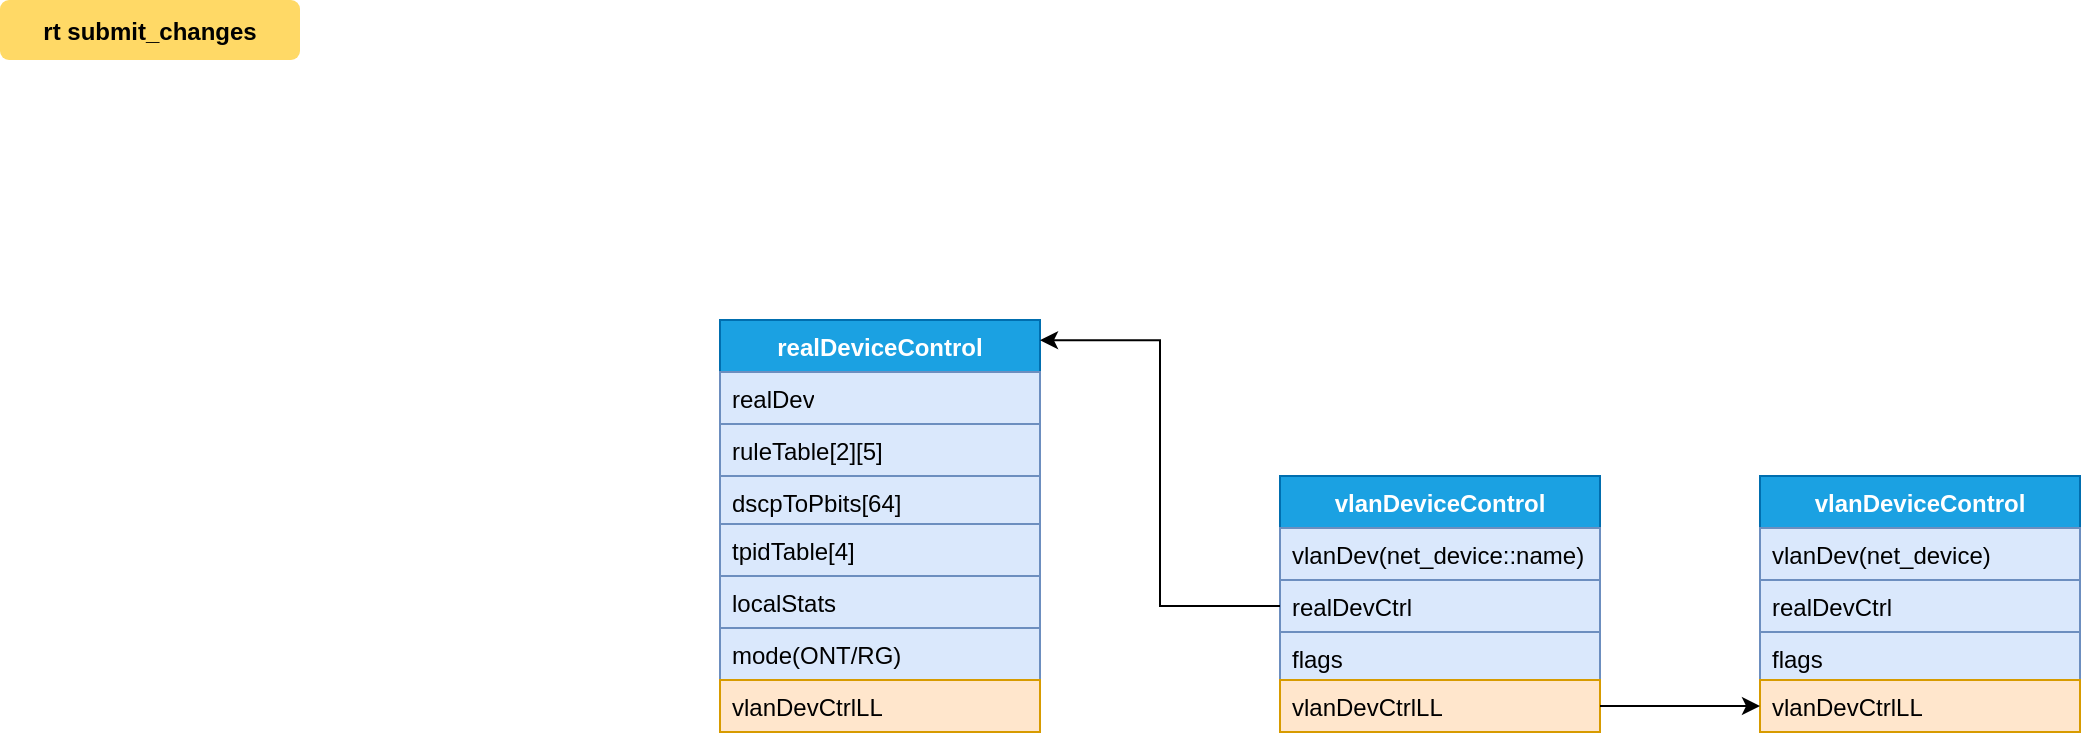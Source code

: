 <mxfile version="28.2.4" pages="5">
  <diagram name="Page-1" id="9361dd3d-8414-5efd-6122-117bd74ce7a7">
    <mxGraphModel dx="1320" dy="743" grid="1" gridSize="10" guides="1" tooltips="1" connect="1" arrows="1" fold="1" page="0" pageScale="1.5" pageWidth="826" pageHeight="1169" background="none" math="0" shadow="0">
      <root>
        <mxCell id="0" />
        <mxCell id="1" parent="0" />
        <mxCell id="71" value="rt submit_changes" style="rounded=1;fontStyle=1;fillColor=#FFD966;strokeColor=none" parent="1" vertex="1">
          <mxGeometry x="50" y="20" width="150" height="30" as="geometry" />
        </mxCell>
        <mxCell id="szd9Xjz8gZIb1vQ61mhi-89" value="realDeviceControl" style="swimlane;fontStyle=1;align=center;verticalAlign=top;childLayout=stackLayout;horizontal=1;startSize=26;horizontalStack=0;resizeParent=1;resizeParentMax=0;resizeLast=0;collapsible=1;marginBottom=0;whiteSpace=wrap;html=1;fillColor=#1ba1e2;strokeColor=#006EAF;fontColor=#ffffff;" vertex="1" parent="1">
          <mxGeometry x="410" y="180" width="160" height="206" as="geometry" />
        </mxCell>
        <mxCell id="szd9Xjz8gZIb1vQ61mhi-90" value="realDev" style="text;strokeColor=#6c8ebf;fillColor=#dae8fc;align=left;verticalAlign=top;spacingLeft=4;spacingRight=4;overflow=hidden;rotatable=0;points=[[0,0.5],[1,0.5]];portConstraint=eastwest;whiteSpace=wrap;html=1;" vertex="1" parent="szd9Xjz8gZIb1vQ61mhi-89">
          <mxGeometry y="26" width="160" height="26" as="geometry" />
        </mxCell>
        <mxCell id="szd9Xjz8gZIb1vQ61mhi-91" value="ruleTable[2][5]" style="text;align=left;verticalAlign=top;spacingLeft=4;spacingRight=4;overflow=hidden;rotatable=0;points=[[0,0.5],[1,0.5]];portConstraint=eastwest;whiteSpace=wrap;html=1;fillColor=#dae8fc;strokeColor=#6c8ebf;" vertex="1" parent="szd9Xjz8gZIb1vQ61mhi-89">
          <mxGeometry y="52" width="160" height="26" as="geometry" />
        </mxCell>
        <mxCell id="szd9Xjz8gZIb1vQ61mhi-92" value="dscpToPbits[64]" style="text;strokeColor=#6c8ebf;fillColor=#dae8fc;align=left;verticalAlign=top;spacingLeft=4;spacingRight=4;overflow=hidden;rotatable=0;points=[[0,0.5],[1,0.5]];portConstraint=eastwest;whiteSpace=wrap;html=1;" vertex="1" parent="szd9Xjz8gZIb1vQ61mhi-89">
          <mxGeometry y="78" width="160" height="24" as="geometry" />
        </mxCell>
        <mxCell id="szd9Xjz8gZIb1vQ61mhi-93" value="tpidTable[4]" style="text;strokeColor=#6c8ebf;fillColor=#dae8fc;align=left;verticalAlign=top;spacingLeft=4;spacingRight=4;overflow=hidden;rotatable=0;points=[[0,0.5],[1,0.5]];portConstraint=eastwest;whiteSpace=wrap;html=1;" vertex="1" parent="szd9Xjz8gZIb1vQ61mhi-89">
          <mxGeometry y="102" width="160" height="26" as="geometry" />
        </mxCell>
        <mxCell id="szd9Xjz8gZIb1vQ61mhi-94" value="localStats" style="text;strokeColor=#6c8ebf;fillColor=#dae8fc;align=left;verticalAlign=top;spacingLeft=4;spacingRight=4;overflow=hidden;rotatable=0;points=[[0,0.5],[1,0.5]];portConstraint=eastwest;whiteSpace=wrap;html=1;" vertex="1" parent="szd9Xjz8gZIb1vQ61mhi-89">
          <mxGeometry y="128" width="160" height="26" as="geometry" />
        </mxCell>
        <mxCell id="szd9Xjz8gZIb1vQ61mhi-95" value="mode(ONT/RG)" style="text;strokeColor=#6c8ebf;fillColor=#dae8fc;align=left;verticalAlign=top;spacingLeft=4;spacingRight=4;overflow=hidden;rotatable=0;points=[[0,0.5],[1,0.5]];portConstraint=eastwest;whiteSpace=wrap;html=1;" vertex="1" parent="szd9Xjz8gZIb1vQ61mhi-89">
          <mxGeometry y="154" width="160" height="26" as="geometry" />
        </mxCell>
        <mxCell id="szd9Xjz8gZIb1vQ61mhi-96" value="vlanDevCtrlLL" style="text;strokeColor=#d79b00;fillColor=#ffe6cc;align=left;verticalAlign=top;spacingLeft=4;spacingRight=4;overflow=hidden;rotatable=0;points=[[0,0.5],[1,0.5]];portConstraint=eastwest;whiteSpace=wrap;html=1;" vertex="1" parent="szd9Xjz8gZIb1vQ61mhi-89">
          <mxGeometry y="180" width="160" height="26" as="geometry" />
        </mxCell>
        <mxCell id="szd9Xjz8gZIb1vQ61mhi-97" value="vlanDeviceControl" style="swimlane;fontStyle=1;align=center;verticalAlign=top;childLayout=stackLayout;horizontal=1;startSize=26;horizontalStack=0;resizeParent=1;resizeParentMax=0;resizeLast=0;collapsible=1;marginBottom=0;whiteSpace=wrap;html=1;fillColor=#1ba1e2;strokeColor=#006EAF;fontColor=#ffffff;" vertex="1" parent="1">
          <mxGeometry x="690" y="258" width="160" height="128" as="geometry" />
        </mxCell>
        <mxCell id="szd9Xjz8gZIb1vQ61mhi-98" value="vlanDev(net_device::name)" style="text;strokeColor=#6c8ebf;fillColor=#dae8fc;align=left;verticalAlign=top;spacingLeft=4;spacingRight=4;overflow=hidden;rotatable=0;points=[[0,0.5],[1,0.5]];portConstraint=eastwest;whiteSpace=wrap;html=1;" vertex="1" parent="szd9Xjz8gZIb1vQ61mhi-97">
          <mxGeometry y="26" width="160" height="26" as="geometry" />
        </mxCell>
        <mxCell id="szd9Xjz8gZIb1vQ61mhi-99" value="realDevCtrl" style="text;align=left;verticalAlign=top;spacingLeft=4;spacingRight=4;overflow=hidden;rotatable=0;points=[[0,0.5],[1,0.5]];portConstraint=eastwest;whiteSpace=wrap;html=1;fillColor=#dae8fc;strokeColor=#6c8ebf;" vertex="1" parent="szd9Xjz8gZIb1vQ61mhi-97">
          <mxGeometry y="52" width="160" height="26" as="geometry" />
        </mxCell>
        <mxCell id="szd9Xjz8gZIb1vQ61mhi-100" value="flags" style="text;strokeColor=#6c8ebf;fillColor=#dae8fc;align=left;verticalAlign=top;spacingLeft=4;spacingRight=4;overflow=hidden;rotatable=0;points=[[0,0.5],[1,0.5]];portConstraint=eastwest;whiteSpace=wrap;html=1;" vertex="1" parent="szd9Xjz8gZIb1vQ61mhi-97">
          <mxGeometry y="78" width="160" height="24" as="geometry" />
        </mxCell>
        <mxCell id="szd9Xjz8gZIb1vQ61mhi-101" value="vlanDevCtrlLL" style="text;strokeColor=#d79b00;fillColor=#ffe6cc;align=left;verticalAlign=top;spacingLeft=4;spacingRight=4;overflow=hidden;rotatable=0;points=[[0,0.5],[1,0.5]];portConstraint=eastwest;whiteSpace=wrap;html=1;" vertex="1" parent="szd9Xjz8gZIb1vQ61mhi-97">
          <mxGeometry y="102" width="160" height="26" as="geometry" />
        </mxCell>
        <mxCell id="szd9Xjz8gZIb1vQ61mhi-102" value="vlanDeviceControl" style="swimlane;fontStyle=1;align=center;verticalAlign=top;childLayout=stackLayout;horizontal=1;startSize=26;horizontalStack=0;resizeParent=1;resizeParentMax=0;resizeLast=0;collapsible=1;marginBottom=0;whiteSpace=wrap;html=1;fillColor=#1ba1e2;strokeColor=#006EAF;fontColor=#ffffff;" vertex="1" parent="1">
          <mxGeometry x="930" y="258" width="160" height="128" as="geometry" />
        </mxCell>
        <mxCell id="szd9Xjz8gZIb1vQ61mhi-103" value="vlanDev(net_device)" style="text;strokeColor=#6c8ebf;fillColor=#dae8fc;align=left;verticalAlign=top;spacingLeft=4;spacingRight=4;overflow=hidden;rotatable=0;points=[[0,0.5],[1,0.5]];portConstraint=eastwest;whiteSpace=wrap;html=1;" vertex="1" parent="szd9Xjz8gZIb1vQ61mhi-102">
          <mxGeometry y="26" width="160" height="26" as="geometry" />
        </mxCell>
        <mxCell id="szd9Xjz8gZIb1vQ61mhi-104" value="realDevCtrl" style="text;align=left;verticalAlign=top;spacingLeft=4;spacingRight=4;overflow=hidden;rotatable=0;points=[[0,0.5],[1,0.5]];portConstraint=eastwest;whiteSpace=wrap;html=1;fillColor=#dae8fc;strokeColor=#6c8ebf;" vertex="1" parent="szd9Xjz8gZIb1vQ61mhi-102">
          <mxGeometry y="52" width="160" height="26" as="geometry" />
        </mxCell>
        <mxCell id="szd9Xjz8gZIb1vQ61mhi-105" value="flags" style="text;strokeColor=#6c8ebf;fillColor=#dae8fc;align=left;verticalAlign=top;spacingLeft=4;spacingRight=4;overflow=hidden;rotatable=0;points=[[0,0.5],[1,0.5]];portConstraint=eastwest;whiteSpace=wrap;html=1;" vertex="1" parent="szd9Xjz8gZIb1vQ61mhi-102">
          <mxGeometry y="78" width="160" height="24" as="geometry" />
        </mxCell>
        <mxCell id="szd9Xjz8gZIb1vQ61mhi-106" value="vlanDevCtrlLL" style="text;strokeColor=#d79b00;fillColor=#ffe6cc;align=left;verticalAlign=top;spacingLeft=4;spacingRight=4;overflow=hidden;rotatable=0;points=[[0,0.5],[1,0.5]];portConstraint=eastwest;whiteSpace=wrap;html=1;" vertex="1" parent="szd9Xjz8gZIb1vQ61mhi-102">
          <mxGeometry y="102" width="160" height="26" as="geometry" />
        </mxCell>
        <mxCell id="szd9Xjz8gZIb1vQ61mhi-107" value="" style="edgeStyle=orthogonalEdgeStyle;rounded=0;orthogonalLoop=1;jettySize=auto;html=1;" edge="1" parent="1" source="szd9Xjz8gZIb1vQ61mhi-101" target="szd9Xjz8gZIb1vQ61mhi-106">
          <mxGeometry relative="1" as="geometry" />
        </mxCell>
        <mxCell id="_9baZjA_pt81Gi8yqdv1-71" style="edgeStyle=orthogonalEdgeStyle;rounded=0;orthogonalLoop=1;jettySize=auto;html=1;entryX=1;entryY=0.049;entryDx=0;entryDy=0;entryPerimeter=0;" edge="1" parent="1" source="szd9Xjz8gZIb1vQ61mhi-99" target="szd9Xjz8gZIb1vQ61mhi-89">
          <mxGeometry relative="1" as="geometry" />
        </mxCell>
      </root>
    </mxGraphModel>
  </diagram>
  <diagram id="3ZidsHmU-3AuA2cXNpXN" name="Page-2">
    <mxGraphModel dx="1320" dy="743" grid="1" gridSize="10" guides="1" tooltips="1" connect="1" arrows="1" fold="1" page="1" pageScale="1" pageWidth="850" pageHeight="1100" math="0" shadow="0">
      <root>
        <mxCell id="0" />
        <mxCell id="1" parent="0" />
        <mxCell id="Pus0KtjVYWj6FCgfk7g6-1" value="" style="group" vertex="1" connectable="0" parent="1">
          <mxGeometry x="77" y="80" width="710" height="936" as="geometry" />
        </mxCell>
        <mxCell id="Pus0KtjVYWj6FCgfk7g6-2" value="bcmVlan_ruleTable_t" style="swimlane;fontStyle=1;align=center;verticalAlign=top;childLayout=stackLayout;horizontal=1;startSize=26;horizontalStack=0;resizeParent=1;resizeParentMax=0;resizeLast=0;collapsible=1;marginBottom=0;whiteSpace=wrap;html=1;fillColor=#1ba1e2;strokeColor=#006EAF;fontColor=#ffffff;" vertex="1" parent="Pus0KtjVYWj6FCgfk7g6-1">
          <mxGeometry y="181" width="160" height="206" as="geometry" />
        </mxCell>
        <mxCell id="Pus0KtjVYWj6FCgfk7g6-3" value="defaultTpid" style="text;strokeColor=#6c8ebf;fillColor=#dae8fc;align=left;verticalAlign=top;spacingLeft=4;spacingRight=4;overflow=hidden;rotatable=0;points=[[0,0.5],[1,0.5]];portConstraint=eastwest;whiteSpace=wrap;html=1;" vertex="1" parent="Pus0KtjVYWj6FCgfk7g6-2">
          <mxGeometry y="26" width="160" height="26" as="geometry" />
        </mxCell>
        <mxCell id="Pus0KtjVYWj6FCgfk7g6-4" value="defaultPbits" style="text;align=left;verticalAlign=top;spacingLeft=4;spacingRight=4;overflow=hidden;rotatable=0;points=[[0,0.5],[1,0.5]];portConstraint=eastwest;whiteSpace=wrap;html=1;fillColor=#dae8fc;strokeColor=#6c8ebf;" vertex="1" parent="Pus0KtjVYWj6FCgfk7g6-2">
          <mxGeometry y="52" width="160" height="26" as="geometry" />
        </mxCell>
        <mxCell id="Pus0KtjVYWj6FCgfk7g6-5" value="defaultCfi" style="text;strokeColor=#6c8ebf;fillColor=#dae8fc;align=left;verticalAlign=top;spacingLeft=4;spacingRight=4;overflow=hidden;rotatable=0;points=[[0,0.5],[1,0.5]];portConstraint=eastwest;whiteSpace=wrap;html=1;" vertex="1" parent="Pus0KtjVYWj6FCgfk7g6-2">
          <mxGeometry y="78" width="160" height="24" as="geometry" />
        </mxCell>
        <mxCell id="Pus0KtjVYWj6FCgfk7g6-6" value="defaultVid" style="text;strokeColor=#6c8ebf;fillColor=#dae8fc;align=left;verticalAlign=top;spacingLeft=4;spacingRight=4;overflow=hidden;rotatable=0;points=[[0,0.5],[1,0.5]];portConstraint=eastwest;whiteSpace=wrap;html=1;" vertex="1" parent="Pus0KtjVYWj6FCgfk7g6-2">
          <mxGeometry y="102" width="160" height="26" as="geometry" />
        </mxCell>
        <mxCell id="Pus0KtjVYWj6FCgfk7g6-7" value="defaultAction" style="text;strokeColor=#6c8ebf;fillColor=#dae8fc;align=left;verticalAlign=top;spacingLeft=4;spacingRight=4;overflow=hidden;rotatable=0;points=[[0,0.5],[1,0.5]];portConstraint=eastwest;whiteSpace=wrap;html=1;" vertex="1" parent="Pus0KtjVYWj6FCgfk7g6-2">
          <mxGeometry y="128" width="160" height="26" as="geometry" />
        </mxCell>
        <mxCell id="Pus0KtjVYWj6FCgfk7g6-8" value="defaultRxVlanDev" style="text;strokeColor=#6c8ebf;fillColor=#dae8fc;align=left;verticalAlign=top;spacingLeft=4;spacingRight=4;overflow=hidden;rotatable=0;points=[[0,0.5],[1,0.5]];portConstraint=eastwest;whiteSpace=wrap;html=1;" vertex="1" parent="Pus0KtjVYWj6FCgfk7g6-2">
          <mxGeometry y="154" width="160" height="26" as="geometry" />
        </mxCell>
        <mxCell id="Pus0KtjVYWj6FCgfk7g6-9" value="tableEntryLL" style="text;strokeColor=#d79b00;fillColor=#ffe6cc;align=left;verticalAlign=top;spacingLeft=4;spacingRight=4;overflow=hidden;rotatable=0;points=[[0,0.5],[1,0.5]];portConstraint=eastwest;whiteSpace=wrap;html=1;" vertex="1" parent="Pus0KtjVYWj6FCgfk7g6-2">
          <mxGeometry y="180" width="160" height="26" as="geometry" />
        </mxCell>
        <mxCell id="Pus0KtjVYWj6FCgfk7g6-10" value="bcmVlan_tableEntry_t" style="swimlane;fontStyle=1;align=center;verticalAlign=top;childLayout=stackLayout;horizontal=1;startSize=26;horizontalStack=0;resizeParent=1;resizeParentMax=0;resizeLast=0;collapsible=1;marginBottom=0;whiteSpace=wrap;html=1;fillColor=#1ba1e2;strokeColor=#006EAF;fontColor=#ffffff;" vertex="1" parent="Pus0KtjVYWj6FCgfk7g6-1">
          <mxGeometry x="270" y="231" width="200" height="154" as="geometry" />
        </mxCell>
        <mxCell id="Pus0KtjVYWj6FCgfk7g6-11" value="rxRealDev" style="text;strokeColor=#6c8ebf;fillColor=#dae8fc;align=left;verticalAlign=top;spacingLeft=4;spacingRight=4;overflow=hidden;rotatable=0;points=[[0,0.5],[1,0.5]];portConstraint=eastwest;whiteSpace=wrap;html=1;" vertex="1" parent="Pus0KtjVYWj6FCgfk7g6-10">
          <mxGeometry y="26" width="200" height="26" as="geometry" />
        </mxCell>
        <mxCell id="Pus0KtjVYWj6FCgfk7g6-12" value="txVlanDev" style="text;align=left;verticalAlign=top;spacingLeft=4;spacingRight=4;overflow=hidden;rotatable=0;points=[[0,0.5],[1,0.5]];portConstraint=eastwest;whiteSpace=wrap;html=1;fillColor=#dae8fc;strokeColor=#6c8ebf;" vertex="1" parent="Pus0KtjVYWj6FCgfk7g6-10">
          <mxGeometry y="52" width="200" height="26" as="geometry" />
        </mxCell>
        <mxCell id="Pus0KtjVYWj6FCgfk7g6-13" value="rxVlanDev" style="text;strokeColor=#6c8ebf;fillColor=#dae8fc;align=left;verticalAlign=top;spacingLeft=4;spacingRight=4;overflow=hidden;rotatable=0;points=[[0,0.5],[1,0.5]];portConstraint=eastwest;whiteSpace=wrap;html=1;" vertex="1" parent="Pus0KtjVYWj6FCgfk7g6-10">
          <mxGeometry y="78" width="200" height="24" as="geometry" />
        </mxCell>
        <mxCell id="Pus0KtjVYWj6FCgfk7g6-14" value="tagRule" style="text;strokeColor=#6c8ebf;fillColor=#dae8fc;align=left;verticalAlign=top;spacingLeft=4;spacingRight=4;overflow=hidden;rotatable=0;points=[[0,0.5],[1,0.5]];portConstraint=eastwest;whiteSpace=wrap;html=1;" vertex="1" parent="Pus0KtjVYWj6FCgfk7g6-10">
          <mxGeometry y="102" width="200" height="26" as="geometry" />
        </mxCell>
        <mxCell id="Pus0KtjVYWj6FCgfk7g6-15" value="tableEntryLL" style="text;strokeColor=#d79b00;fillColor=#ffe6cc;align=left;verticalAlign=top;spacingLeft=4;spacingRight=4;overflow=hidden;rotatable=0;points=[[0,0.5],[1,0.5]];portConstraint=eastwest;whiteSpace=wrap;html=1;" vertex="1" parent="Pus0KtjVYWj6FCgfk7g6-10">
          <mxGeometry y="128" width="200" height="26" as="geometry" />
        </mxCell>
        <mxCell id="Pus0KtjVYWj6FCgfk7g6-16" value="bcmVlan_tableEntry_t" style="swimlane;fontStyle=1;align=center;verticalAlign=top;childLayout=stackLayout;horizontal=1;startSize=26;horizontalStack=0;resizeParent=1;resizeParentMax=0;resizeLast=0;collapsible=1;marginBottom=0;whiteSpace=wrap;html=1;fillColor=#1ba1e2;strokeColor=#006EAF;fontColor=#ffffff;" vertex="1" parent="Pus0KtjVYWj6FCgfk7g6-1">
          <mxGeometry x="550" y="231" width="160" height="154" as="geometry" />
        </mxCell>
        <mxCell id="Pus0KtjVYWj6FCgfk7g6-17" value="rxRealDev" style="text;strokeColor=#6c8ebf;fillColor=#dae8fc;align=left;verticalAlign=top;spacingLeft=4;spacingRight=4;overflow=hidden;rotatable=0;points=[[0,0.5],[1,0.5]];portConstraint=eastwest;whiteSpace=wrap;html=1;" vertex="1" parent="Pus0KtjVYWj6FCgfk7g6-16">
          <mxGeometry y="26" width="160" height="26" as="geometry" />
        </mxCell>
        <mxCell id="Pus0KtjVYWj6FCgfk7g6-18" value="txVlanDev" style="text;align=left;verticalAlign=top;spacingLeft=4;spacingRight=4;overflow=hidden;rotatable=0;points=[[0,0.5],[1,0.5]];portConstraint=eastwest;whiteSpace=wrap;html=1;fillColor=#dae8fc;strokeColor=#6c8ebf;" vertex="1" parent="Pus0KtjVYWj6FCgfk7g6-16">
          <mxGeometry y="52" width="160" height="26" as="geometry" />
        </mxCell>
        <mxCell id="Pus0KtjVYWj6FCgfk7g6-19" value="rxVlanDev" style="text;strokeColor=#6c8ebf;fillColor=#dae8fc;align=left;verticalAlign=top;spacingLeft=4;spacingRight=4;overflow=hidden;rotatable=0;points=[[0,0.5],[1,0.5]];portConstraint=eastwest;whiteSpace=wrap;html=1;" vertex="1" parent="Pus0KtjVYWj6FCgfk7g6-16">
          <mxGeometry y="78" width="160" height="24" as="geometry" />
        </mxCell>
        <mxCell id="Pus0KtjVYWj6FCgfk7g6-20" value="tagRule" style="text;strokeColor=#6c8ebf;fillColor=#dae8fc;align=left;verticalAlign=top;spacingLeft=4;spacingRight=4;overflow=hidden;rotatable=0;points=[[0,0.5],[1,0.5]];portConstraint=eastwest;whiteSpace=wrap;html=1;" vertex="1" parent="Pus0KtjVYWj6FCgfk7g6-16">
          <mxGeometry y="102" width="160" height="26" as="geometry" />
        </mxCell>
        <mxCell id="Pus0KtjVYWj6FCgfk7g6-21" value="tableEntryLL" style="text;strokeColor=#d79b00;fillColor=#ffe6cc;align=left;verticalAlign=top;spacingLeft=4;spacingRight=4;overflow=hidden;rotatable=0;points=[[0,0.5],[1,0.5]];portConstraint=eastwest;whiteSpace=wrap;html=1;" vertex="1" parent="Pus0KtjVYWj6FCgfk7g6-16">
          <mxGeometry y="128" width="160" height="26" as="geometry" />
        </mxCell>
        <mxCell id="Pus0KtjVYWj6FCgfk7g6-22" value="z" style="swimlane;fontStyle=1;align=center;verticalAlign=top;childLayout=stackLayout;horizontal=1;startSize=26;horizontalStack=0;resizeParent=1;resizeParentMax=0;resizeLast=0;collapsible=1;marginBottom=0;whiteSpace=wrap;html=1;fillColor=#1ba1e2;strokeColor=#006EAF;fontColor=#ffffff;" vertex="1" parent="Pus0KtjVYWj6FCgfk7g6-1">
          <mxGeometry x="280" y="403" width="160" height="152" as="geometry" />
        </mxCell>
        <mxCell id="Pus0KtjVYWj6FCgfk7g6-23" value="filter" style="text;strokeColor=#6c8ebf;fillColor=#dae8fc;align=left;verticalAlign=top;spacingLeft=4;spacingRight=4;overflow=hidden;rotatable=0;points=[[0,0.5],[1,0.5]];portConstraint=eastwest;whiteSpace=wrap;html=1;" vertex="1" parent="Pus0KtjVYWj6FCgfk7g6-22">
          <mxGeometry y="26" width="160" height="24" as="geometry" />
        </mxCell>
        <mxCell id="Pus0KtjVYWj6FCgfk7g6-24" value="cmd" style="text;align=left;verticalAlign=top;spacingLeft=4;spacingRight=4;overflow=hidden;rotatable=0;points=[[0,0.5],[1,0.5]];portConstraint=eastwest;whiteSpace=wrap;html=1;fillColor=#dae8fc;strokeColor=#6c8ebf;" vertex="1" parent="Pus0KtjVYWj6FCgfk7g6-22">
          <mxGeometry y="50" width="160" height="26" as="geometry" />
        </mxCell>
        <mxCell id="Pus0KtjVYWj6FCgfk7g6-25" value="id" style="text;strokeColor=#6c8ebf;fillColor=#dae8fc;align=left;verticalAlign=top;spacingLeft=4;spacingRight=4;overflow=hidden;rotatable=0;points=[[0,0.5],[1,0.5]];portConstraint=eastwest;whiteSpace=wrap;html=1;" vertex="1" parent="Pus0KtjVYWj6FCgfk7g6-22">
          <mxGeometry y="76" width="160" height="24" as="geometry" />
        </mxCell>
        <mxCell id="Pus0KtjVYWj6FCgfk7g6-26" value="rxVlanDevName" style="text;strokeColor=#6c8ebf;fillColor=#dae8fc;align=left;verticalAlign=top;spacingLeft=4;spacingRight=4;overflow=hidden;rotatable=0;points=[[0,0.5],[1,0.5]];portConstraint=eastwest;whiteSpace=wrap;html=1;" vertex="1" parent="Pus0KtjVYWj6FCgfk7g6-22">
          <mxGeometry y="100" width="160" height="26" as="geometry" />
        </mxCell>
        <mxCell id="Pus0KtjVYWj6FCgfk7g6-27" value="type" style="text;strokeColor=#6c8ebf;fillColor=#dae8fc;align=left;verticalAlign=top;spacingLeft=4;spacingRight=4;overflow=hidden;rotatable=0;points=[[0,0.5],[1,0.5]];portConstraint=eastwest;whiteSpace=wrap;html=1;" vertex="1" parent="Pus0KtjVYWj6FCgfk7g6-22">
          <mxGeometry y="126" width="160" height="26" as="geometry" />
        </mxCell>
        <mxCell id="Pus0KtjVYWj6FCgfk7g6-28" value="bcmVlan_tagRuleFilter_t" style="swimlane;fontStyle=1;align=center;verticalAlign=top;childLayout=stackLayout;horizontal=1;startSize=26;horizontalStack=0;resizeParent=1;resizeParentMax=0;resizeLast=0;collapsible=1;marginBottom=0;whiteSpace=wrap;html=1;fillColor=#1ba1e2;strokeColor=#006EAF;fontColor=#ffffff;" vertex="1" parent="Pus0KtjVYWj6FCgfk7g6-1">
          <mxGeometry x="53" y="467" width="173" height="466" as="geometry" />
        </mxCell>
        <mxCell id="Pus0KtjVYWj6FCgfk7g6-29" value="skbPrio" style="text;strokeColor=#6c8ebf;fillColor=#dae8fc;align=left;verticalAlign=top;spacingLeft=4;spacingRight=4;overflow=hidden;rotatable=0;points=[[0,0.5],[1,0.5]];portConstraint=eastwest;whiteSpace=wrap;html=1;" vertex="1" parent="Pus0KtjVYWj6FCgfk7g6-28">
          <mxGeometry y="26" width="173" height="24" as="geometry" />
        </mxCell>
        <mxCell id="Pus0KtjVYWj6FCgfk7g6-30" value="skbMarkFlowId" style="text;align=left;verticalAlign=top;spacingLeft=4;spacingRight=4;overflow=hidden;rotatable=0;points=[[0,0.5],[1,0.5]];portConstraint=eastwest;whiteSpace=wrap;html=1;fillColor=#dae8fc;strokeColor=#6c8ebf;" vertex="1" parent="Pus0KtjVYWj6FCgfk7g6-28">
          <mxGeometry y="50" width="173" height="26" as="geometry" />
        </mxCell>
        <mxCell id="Pus0KtjVYWj6FCgfk7g6-31" value="skbMarkPort" style="text;strokeColor=#6c8ebf;fillColor=#dae8fc;align=left;verticalAlign=top;spacingLeft=4;spacingRight=4;overflow=hidden;rotatable=0;points=[[0,0.5],[1,0.5]];portConstraint=eastwest;whiteSpace=wrap;html=1;" vertex="1" parent="Pus0KtjVYWj6FCgfk7g6-28">
          <mxGeometry y="76" width="173" height="24" as="geometry" />
        </mxCell>
        <mxCell id="Pus0KtjVYWj6FCgfk7g6-32" value="skbGemport" style="text;strokeColor=#6c8ebf;fillColor=#dae8fc;align=left;verticalAlign=top;spacingLeft=4;spacingRight=4;overflow=hidden;rotatable=0;points=[[0,0.5],[1,0.5]];portConstraint=eastwest;whiteSpace=wrap;html=1;" vertex="1" parent="Pus0KtjVYWj6FCgfk7g6-28">
          <mxGeometry y="100" width="173" height="26" as="geometry" />
        </mxCell>
        <mxCell id="Pus0KtjVYWj6FCgfk7g6-33" value="skbMarkStreamId" style="text;strokeColor=#6c8ebf;fillColor=#dae8fc;align=left;verticalAlign=top;spacingLeft=4;spacingRight=4;overflow=hidden;rotatable=0;points=[[0,0.5],[1,0.5]];portConstraint=eastwest;whiteSpace=wrap;html=1;" vertex="1" parent="Pus0KtjVYWj6FCgfk7g6-28">
          <mxGeometry y="126" width="173" height="26" as="geometry" />
        </mxCell>
        <mxCell id="Pus0KtjVYWj6FCgfk7g6-34" value="etherType" style="text;strokeColor=#6c8ebf;fillColor=#dae8fc;align=left;verticalAlign=top;spacingLeft=4;spacingRight=4;overflow=hidden;rotatable=0;points=[[0,0.5],[1,0.5]];portConstraint=eastwest;whiteSpace=wrap;html=1;" vertex="1" parent="Pus0KtjVYWj6FCgfk7g6-28">
          <mxGeometry y="152" width="173" height="26" as="geometry" />
        </mxCell>
        <mxCell id="Pus0KtjVYWj6FCgfk7g6-35" value="dscp" style="text;strokeColor=#6c8ebf;fillColor=#dae8fc;align=left;verticalAlign=top;spacingLeft=4;spacingRight=4;overflow=hidden;rotatable=0;points=[[0,0.5],[1,0.5]];portConstraint=eastwest;whiteSpace=wrap;html=1;" vertex="1" parent="Pus0KtjVYWj6FCgfk7g6-28">
          <mxGeometry y="178" width="173" height="26" as="geometry" />
        </mxCell>
        <mxCell id="Pus0KtjVYWj6FCgfk7g6-36" value="dscp2pbits" style="text;strokeColor=#6c8ebf;fillColor=#dae8fc;align=left;verticalAlign=top;spacingLeft=4;spacingRight=4;overflow=hidden;rotatable=0;points=[[0,0.5],[1,0.5]];portConstraint=eastwest;whiteSpace=wrap;html=1;" vertex="1" parent="Pus0KtjVYWj6FCgfk7g6-28">
          <mxGeometry y="204" width="173" height="26" as="geometry" />
        </mxCell>
        <mxCell id="Pus0KtjVYWj6FCgfk7g6-37" value="vlanDevMacAddr" style="text;strokeColor=#6c8ebf;fillColor=#dae8fc;align=left;verticalAlign=top;spacingLeft=4;spacingRight=4;overflow=hidden;rotatable=0;points=[[0,0.5],[1,0.5]];portConstraint=eastwest;whiteSpace=wrap;html=1;" vertex="1" parent="Pus0KtjVYWj6FCgfk7g6-28">
          <mxGeometry y="230" width="173" height="26" as="geometry" />
        </mxCell>
        <mxCell id="Pus0KtjVYWj6FCgfk7g6-38" value="ipProto" style="text;strokeColor=#6c8ebf;fillColor=#dae8fc;align=left;verticalAlign=top;spacingLeft=4;spacingRight=4;overflow=hidden;rotatable=0;points=[[0,0.5],[1,0.5]];portConstraint=eastwest;whiteSpace=wrap;html=1;" vertex="1" parent="Pus0KtjVYWj6FCgfk7g6-28">
          <mxGeometry y="256" width="173" height="26" as="geometry" />
        </mxCell>
        <mxCell id="Pus0KtjVYWj6FCgfk7g6-39" value="flags" style="text;strokeColor=#6c8ebf;fillColor=#dae8fc;align=left;verticalAlign=top;spacingLeft=4;spacingRight=4;overflow=hidden;rotatable=0;points=[[0,0.5],[1,0.5]];portConstraint=eastwest;whiteSpace=wrap;html=1;" vertex="1" parent="Pus0KtjVYWj6FCgfk7g6-28">
          <mxGeometry y="282" width="173" height="26" as="geometry" />
        </mxCell>
        <mxCell id="Pus0KtjVYWj6FCgfk7g6-40" value="pppProtoRemarkFlag" style="text;strokeColor=#6c8ebf;fillColor=#dae8fc;align=left;verticalAlign=top;spacingLeft=4;spacingRight=4;overflow=hidden;rotatable=0;points=[[0,0.5],[1,0.5]];portConstraint=eastwest;whiteSpace=wrap;html=1;" vertex="1" parent="Pus0KtjVYWj6FCgfk7g6-28">
          <mxGeometry y="308" width="173" height="26" as="geometry" />
        </mxCell>
        <mxCell id="Pus0KtjVYWj6FCgfk7g6-41" value="destMac" style="text;strokeColor=#6c8ebf;fillColor=#dae8fc;align=left;verticalAlign=top;spacingLeft=4;spacingRight=4;overflow=hidden;rotatable=0;points=[[0,0.5],[1,0.5]];portConstraint=eastwest;whiteSpace=wrap;html=1;" vertex="1" parent="Pus0KtjVYWj6FCgfk7g6-28">
          <mxGeometry y="334" width="173" height="26" as="geometry" />
        </mxCell>
        <mxCell id="Pus0KtjVYWj6FCgfk7g6-42" value="srcMac" style="text;strokeColor=#6c8ebf;fillColor=#dae8fc;align=left;verticalAlign=top;spacingLeft=4;spacingRight=4;overflow=hidden;rotatable=0;points=[[0,0.5],[1,0.5]];portConstraint=eastwest;whiteSpace=wrap;html=1;" vertex="1" parent="Pus0KtjVYWj6FCgfk7g6-28">
          <mxGeometry y="360" width="173" height="26" as="geometry" />
        </mxCell>
        <mxCell id="Pus0KtjVYWj6FCgfk7g6-43" value="vlanTag" style="text;strokeColor=#6c8ebf;fillColor=#dae8fc;align=left;verticalAlign=top;spacingLeft=4;spacingRight=4;overflow=hidden;rotatable=0;points=[[0,0.5],[1,0.5]];portConstraint=eastwest;whiteSpace=wrap;html=1;" vertex="1" parent="Pus0KtjVYWj6FCgfk7g6-28">
          <mxGeometry y="386" width="173" height="26" as="geometry" />
        </mxCell>
        <mxCell id="Pus0KtjVYWj6FCgfk7g6-44" value="txVlanDevName" style="text;strokeColor=#6c8ebf;fillColor=#dae8fc;align=left;verticalAlign=top;spacingLeft=4;spacingRight=4;overflow=hidden;rotatable=0;points=[[0,0.5],[1,0.5]];portConstraint=eastwest;whiteSpace=wrap;html=1;" vertex="1" parent="Pus0KtjVYWj6FCgfk7g6-28">
          <mxGeometry y="412" width="173" height="28" as="geometry" />
        </mxCell>
        <mxCell id="Pus0KtjVYWj6FCgfk7g6-45" value="rxRealDevName" style="text;strokeColor=#6c8ebf;fillColor=#dae8fc;align=left;verticalAlign=top;spacingLeft=4;spacingRight=4;overflow=hidden;rotatable=0;points=[[0,0.5],[1,0.5]];portConstraint=eastwest;whiteSpace=wrap;html=1;" vertex="1" parent="Pus0KtjVYWj6FCgfk7g6-28">
          <mxGeometry y="440" width="173" height="26" as="geometry" />
        </mxCell>
        <mxCell id="Pus0KtjVYWj6FCgfk7g6-46" value="bcmVlan_vlanTag_t" style="swimlane;fontStyle=1;align=center;verticalAlign=top;childLayout=stackLayout;horizontal=1;startSize=26;horizontalStack=0;resizeParent=1;resizeParentMax=0;resizeLast=0;collapsible=1;marginBottom=0;whiteSpace=wrap;html=1;fillColor=#1ba1e2;strokeColor=#006EAF;fontColor=#ffffff;" vertex="1" parent="Pus0KtjVYWj6FCgfk7g6-1">
          <mxGeometry x="392" y="753" width="160" height="178" as="geometry" />
        </mxCell>
        <mxCell id="Pus0KtjVYWj6FCgfk7g6-47" value="tciMask" style="text;strokeColor=#666666;fillColor=#f5f5f5;align=left;verticalAlign=top;spacingLeft=4;spacingRight=4;overflow=hidden;rotatable=0;points=[[0,0.5],[1,0.5]];portConstraint=eastwest;whiteSpace=wrap;html=1;gradientColor=#b3b3b3;" vertex="1" parent="Pus0KtjVYWj6FCgfk7g6-46">
          <mxGeometry y="26" width="160" height="24" as="geometry" />
        </mxCell>
        <mxCell id="Pus0KtjVYWj6FCgfk7g6-48" value="tci" style="text;align=left;verticalAlign=top;spacingLeft=4;spacingRight=4;overflow=hidden;rotatable=0;points=[[0,0.5],[1,0.5]];portConstraint=eastwest;whiteSpace=wrap;html=1;fillColor=#f5f5f5;strokeColor=#666666;gradientColor=#b3b3b3;" vertex="1" parent="Pus0KtjVYWj6FCgfk7g6-46">
          <mxGeometry y="50" width="160" height="26" as="geometry" />
        </mxCell>
        <mxCell id="Pus0KtjVYWj6FCgfk7g6-49" value="etherType" style="text;strokeColor=#6c8ebf;fillColor=#dae8fc;align=left;verticalAlign=top;spacingLeft=4;spacingRight=4;overflow=hidden;rotatable=0;points=[[0,0.5],[1,0.5]];portConstraint=eastwest;whiteSpace=wrap;html=1;" vertex="1" parent="Pus0KtjVYWj6FCgfk7g6-46">
          <mxGeometry y="76" width="160" height="24" as="geometry" />
        </mxCell>
        <mxCell id="Pus0KtjVYWj6FCgfk7g6-50" value="pbits" style="text;strokeColor=#6c8ebf;fillColor=#dae8fc;align=left;verticalAlign=top;spacingLeft=4;spacingRight=4;overflow=hidden;rotatable=0;points=[[0,0.5],[1,0.5]];portConstraint=eastwest;whiteSpace=wrap;html=1;" vertex="1" parent="Pus0KtjVYWj6FCgfk7g6-46">
          <mxGeometry y="100" width="160" height="26" as="geometry" />
        </mxCell>
        <mxCell id="Pus0KtjVYWj6FCgfk7g6-51" value="cfi" style="text;strokeColor=#6c8ebf;fillColor=#dae8fc;align=left;verticalAlign=top;spacingLeft=4;spacingRight=4;overflow=hidden;rotatable=0;points=[[0,0.5],[1,0.5]];portConstraint=eastwest;whiteSpace=wrap;html=1;" vertex="1" parent="Pus0KtjVYWj6FCgfk7g6-46">
          <mxGeometry y="126" width="160" height="26" as="geometry" />
        </mxCell>
        <mxCell id="Pus0KtjVYWj6FCgfk7g6-52" value="vid" style="text;strokeColor=#6c8ebf;fillColor=#dae8fc;align=left;verticalAlign=top;spacingLeft=4;spacingRight=4;overflow=hidden;rotatable=0;points=[[0,0.5],[1,0.5]];portConstraint=eastwest;whiteSpace=wrap;html=1;" vertex="1" parent="Pus0KtjVYWj6FCgfk7g6-46">
          <mxGeometry y="152" width="160" height="26" as="geometry" />
        </mxCell>
        <mxCell id="Pus0KtjVYWj6FCgfk7g6-53" value="bcmVlan_tagRuleCommand_t" style="swimlane;fontStyle=1;align=center;verticalAlign=top;childLayout=stackLayout;horizontal=1;startSize=26;horizontalStack=0;resizeParent=1;resizeParentMax=0;resizeLast=0;collapsible=1;marginBottom=0;whiteSpace=wrap;html=1;fillColor=#1ba1e2;strokeColor=#006EAF;fontColor=#ffffff;" vertex="1" parent="Pus0KtjVYWj6FCgfk7g6-1">
          <mxGeometry x="490" y="573" width="220" height="78" as="geometry" />
        </mxCell>
        <mxCell id="Pus0KtjVYWj6FCgfk7g6-54" value="opCode" style="text;strokeColor=#6c8ebf;fillColor=#dae8fc;align=left;verticalAlign=top;spacingLeft=4;spacingRight=4;overflow=hidden;rotatable=0;points=[[0,0.5],[1,0.5]];portConstraint=eastwest;whiteSpace=wrap;html=1;" vertex="1" parent="Pus0KtjVYWj6FCgfk7g6-53">
          <mxGeometry y="26" width="220" height="26" as="geometry" />
        </mxCell>
        <mxCell id="Pus0KtjVYWj6FCgfk7g6-55" value="arg[2]" style="text;align=left;verticalAlign=top;spacingLeft=4;spacingRight=4;overflow=hidden;rotatable=0;points=[[0,0.5],[1,0.5]];portConstraint=eastwest;whiteSpace=wrap;html=1;fillColor=#dae8fc;strokeColor=#6c8ebf;" vertex="1" parent="Pus0KtjVYWj6FCgfk7g6-53">
          <mxGeometry y="52" width="220" height="26" as="geometry" />
        </mxCell>
        <mxCell id="Pus0KtjVYWj6FCgfk7g6-56" value="" style="edgeStyle=orthogonalEdgeStyle;rounded=0;orthogonalLoop=1;jettySize=auto;html=1;entryX=-0.006;entryY=0.097;entryDx=0;entryDy=0;entryPerimeter=0;" edge="1" parent="Pus0KtjVYWj6FCgfk7g6-1" source="Pus0KtjVYWj6FCgfk7g6-9" target="Pus0KtjVYWj6FCgfk7g6-10">
          <mxGeometry relative="1" as="geometry" />
        </mxCell>
        <mxCell id="Pus0KtjVYWj6FCgfk7g6-57" style="edgeStyle=orthogonalEdgeStyle;rounded=0;orthogonalLoop=1;jettySize=auto;html=1;entryX=0;entryY=0.5;entryDx=0;entryDy=0;dashed=1;" edge="1" parent="Pus0KtjVYWj6FCgfk7g6-1" source="Pus0KtjVYWj6FCgfk7g6-15" target="Pus0KtjVYWj6FCgfk7g6-21">
          <mxGeometry relative="1" as="geometry" />
        </mxCell>
        <mxCell id="Pus0KtjVYWj6FCgfk7g6-58" style="edgeStyle=orthogonalEdgeStyle;rounded=0;orthogonalLoop=1;jettySize=auto;html=1;entryX=0;entryY=0.112;entryDx=0;entryDy=0;entryPerimeter=0;" edge="1" parent="Pus0KtjVYWj6FCgfk7g6-1" source="Pus0KtjVYWj6FCgfk7g6-14" target="Pus0KtjVYWj6FCgfk7g6-22">
          <mxGeometry relative="1" as="geometry" />
        </mxCell>
        <mxCell id="Pus0KtjVYWj6FCgfk7g6-59" style="edgeStyle=orthogonalEdgeStyle;rounded=0;orthogonalLoop=1;jettySize=auto;html=1;exitX=0;exitY=0.5;exitDx=0;exitDy=0;entryX=0.25;entryY=0;entryDx=0;entryDy=0;" edge="1" parent="Pus0KtjVYWj6FCgfk7g6-1" source="Pus0KtjVYWj6FCgfk7g6-23" target="Pus0KtjVYWj6FCgfk7g6-28">
          <mxGeometry relative="1" as="geometry">
            <mxPoint x="48.962" y="621.174" as="targetPoint" />
          </mxGeometry>
        </mxCell>
        <mxCell id="Pus0KtjVYWj6FCgfk7g6-60" style="edgeStyle=orthogonalEdgeStyle;rounded=0;orthogonalLoop=1;jettySize=auto;html=1;exitX=1;exitY=0.5;exitDx=0;exitDy=0;entryX=0.019;entryY=0.073;entryDx=0;entryDy=0;entryPerimeter=0;" edge="1" parent="Pus0KtjVYWj6FCgfk7g6-1" source="Pus0KtjVYWj6FCgfk7g6-43" target="Pus0KtjVYWj6FCgfk7g6-46">
          <mxGeometry relative="1" as="geometry" />
        </mxCell>
        <mxCell id="Pus0KtjVYWj6FCgfk7g6-61" value="BCM_VLAN_MAX_TAGS=4" style="edgeLabel;html=1;align=center;verticalAlign=middle;resizable=0;points=[];" vertex="1" connectable="0" parent="Pus0KtjVYWj6FCgfk7g6-60">
          <mxGeometry x="-0.081" relative="1" as="geometry">
            <mxPoint x="1" as="offset" />
          </mxGeometry>
        </mxCell>
        <mxCell id="Pus0KtjVYWj6FCgfk7g6-62" style="edgeStyle=orthogonalEdgeStyle;rounded=0;orthogonalLoop=1;jettySize=auto;html=1;exitX=1;exitY=0.5;exitDx=0;exitDy=0;entryX=0.423;entryY=0;entryDx=0;entryDy=0;entryPerimeter=0;" edge="1" parent="Pus0KtjVYWj6FCgfk7g6-1" source="Pus0KtjVYWj6FCgfk7g6-24" target="Pus0KtjVYWj6FCgfk7g6-53">
          <mxGeometry relative="1" as="geometry" />
        </mxCell>
        <mxCell id="Pus0KtjVYWj6FCgfk7g6-63" value="BCM_VLAN_MAX_RULE_COMMANDS=16" style="edgeLabel;html=1;align=center;verticalAlign=middle;resizable=0;points=[];" vertex="1" connectable="0" parent="Pus0KtjVYWj6FCgfk7g6-62">
          <mxGeometry x="0.368" y="2" relative="1" as="geometry">
            <mxPoint x="-2" y="23" as="offset" />
          </mxGeometry>
        </mxCell>
        <mxCell id="3zwZ1igshFTEWLrj1TiS-1" value="realDeviceControl" style="swimlane;fontStyle=1;align=center;verticalAlign=top;childLayout=stackLayout;horizontal=1;startSize=26;horizontalStack=0;resizeParent=1;resizeParentMax=0;resizeLast=0;collapsible=1;marginBottom=0;whiteSpace=wrap;html=1;fillColor=#1ba1e2;strokeColor=#006EAF;fontColor=#ffffff;" vertex="1" parent="1">
          <mxGeometry x="78" y="11" width="160" height="206" as="geometry" />
        </mxCell>
        <mxCell id="3zwZ1igshFTEWLrj1TiS-2" value="realDev" style="text;strokeColor=#6c8ebf;fillColor=#dae8fc;align=left;verticalAlign=top;spacingLeft=4;spacingRight=4;overflow=hidden;rotatable=0;points=[[0,0.5],[1,0.5]];portConstraint=eastwest;whiteSpace=wrap;html=1;" vertex="1" parent="3zwZ1igshFTEWLrj1TiS-1">
          <mxGeometry y="26" width="160" height="26" as="geometry" />
        </mxCell>
        <mxCell id="3zwZ1igshFTEWLrj1TiS-3" value="ruleTable[2][5]" style="text;align=left;verticalAlign=top;spacingLeft=4;spacingRight=4;overflow=hidden;rotatable=0;points=[[0,0.5],[1,0.5]];portConstraint=eastwest;whiteSpace=wrap;html=1;fillColor=#dae8fc;strokeColor=#6c8ebf;" vertex="1" parent="3zwZ1igshFTEWLrj1TiS-1">
          <mxGeometry y="52" width="160" height="26" as="geometry" />
        </mxCell>
        <mxCell id="3zwZ1igshFTEWLrj1TiS-4" value="dscpToPbits[64]" style="text;strokeColor=#6c8ebf;fillColor=#dae8fc;align=left;verticalAlign=top;spacingLeft=4;spacingRight=4;overflow=hidden;rotatable=0;points=[[0,0.5],[1,0.5]];portConstraint=eastwest;whiteSpace=wrap;html=1;" vertex="1" parent="3zwZ1igshFTEWLrj1TiS-1">
          <mxGeometry y="78" width="160" height="24" as="geometry" />
        </mxCell>
        <mxCell id="3zwZ1igshFTEWLrj1TiS-5" value="tpidTable[4]" style="text;strokeColor=#6c8ebf;fillColor=#dae8fc;align=left;verticalAlign=top;spacingLeft=4;spacingRight=4;overflow=hidden;rotatable=0;points=[[0,0.5],[1,0.5]];portConstraint=eastwest;whiteSpace=wrap;html=1;" vertex="1" parent="3zwZ1igshFTEWLrj1TiS-1">
          <mxGeometry y="102" width="160" height="26" as="geometry" />
        </mxCell>
        <mxCell id="3zwZ1igshFTEWLrj1TiS-6" value="localStats" style="text;strokeColor=#6c8ebf;fillColor=#dae8fc;align=left;verticalAlign=top;spacingLeft=4;spacingRight=4;overflow=hidden;rotatable=0;points=[[0,0.5],[1,0.5]];portConstraint=eastwest;whiteSpace=wrap;html=1;" vertex="1" parent="3zwZ1igshFTEWLrj1TiS-1">
          <mxGeometry y="128" width="160" height="26" as="geometry" />
        </mxCell>
        <mxCell id="3zwZ1igshFTEWLrj1TiS-7" value="mode(ONT/RG)" style="text;strokeColor=#6c8ebf;fillColor=#dae8fc;align=left;verticalAlign=top;spacingLeft=4;spacingRight=4;overflow=hidden;rotatable=0;points=[[0,0.5],[1,0.5]];portConstraint=eastwest;whiteSpace=wrap;html=1;" vertex="1" parent="3zwZ1igshFTEWLrj1TiS-1">
          <mxGeometry y="154" width="160" height="26" as="geometry" />
        </mxCell>
        <mxCell id="3zwZ1igshFTEWLrj1TiS-8" value="vlanDevCtrlLL" style="text;strokeColor=#d79b00;fillColor=#ffe6cc;align=left;verticalAlign=top;spacingLeft=4;spacingRight=4;overflow=hidden;rotatable=0;points=[[0,0.5],[1,0.5]];portConstraint=eastwest;whiteSpace=wrap;html=1;" vertex="1" parent="3zwZ1igshFTEWLrj1TiS-1">
          <mxGeometry y="180" width="160" height="26" as="geometry" />
        </mxCell>
        <mxCell id="3zwZ1igshFTEWLrj1TiS-9" value="vlanDeviceControl" style="swimlane;fontStyle=1;align=center;verticalAlign=top;childLayout=stackLayout;horizontal=1;startSize=26;horizontalStack=0;resizeParent=1;resizeParentMax=0;resizeLast=0;collapsible=1;marginBottom=0;whiteSpace=wrap;html=1;fillColor=#1ba1e2;strokeColor=#006EAF;fontColor=#ffffff;" vertex="1" parent="1">
          <mxGeometry x="358" y="89" width="160" height="128" as="geometry" />
        </mxCell>
        <mxCell id="3zwZ1igshFTEWLrj1TiS-10" value="vlanDev(net_device::name)" style="text;strokeColor=#6c8ebf;fillColor=#dae8fc;align=left;verticalAlign=top;spacingLeft=4;spacingRight=4;overflow=hidden;rotatable=0;points=[[0,0.5],[1,0.5]];portConstraint=eastwest;whiteSpace=wrap;html=1;" vertex="1" parent="3zwZ1igshFTEWLrj1TiS-9">
          <mxGeometry y="26" width="160" height="26" as="geometry" />
        </mxCell>
        <mxCell id="3zwZ1igshFTEWLrj1TiS-11" value="realDevCtrl" style="text;align=left;verticalAlign=top;spacingLeft=4;spacingRight=4;overflow=hidden;rotatable=0;points=[[0,0.5],[1,0.5]];portConstraint=eastwest;whiteSpace=wrap;html=1;fillColor=#dae8fc;strokeColor=#6c8ebf;" vertex="1" parent="3zwZ1igshFTEWLrj1TiS-9">
          <mxGeometry y="52" width="160" height="26" as="geometry" />
        </mxCell>
        <mxCell id="3zwZ1igshFTEWLrj1TiS-12" value="flags" style="text;strokeColor=#6c8ebf;fillColor=#dae8fc;align=left;verticalAlign=top;spacingLeft=4;spacingRight=4;overflow=hidden;rotatable=0;points=[[0,0.5],[1,0.5]];portConstraint=eastwest;whiteSpace=wrap;html=1;" vertex="1" parent="3zwZ1igshFTEWLrj1TiS-9">
          <mxGeometry y="78" width="160" height="24" as="geometry" />
        </mxCell>
        <mxCell id="3zwZ1igshFTEWLrj1TiS-13" value="vlanDevCtrlLL" style="text;strokeColor=#d79b00;fillColor=#ffe6cc;align=left;verticalAlign=top;spacingLeft=4;spacingRight=4;overflow=hidden;rotatable=0;points=[[0,0.5],[1,0.5]];portConstraint=eastwest;whiteSpace=wrap;html=1;" vertex="1" parent="3zwZ1igshFTEWLrj1TiS-9">
          <mxGeometry y="102" width="160" height="26" as="geometry" />
        </mxCell>
        <mxCell id="3zwZ1igshFTEWLrj1TiS-14" value="vlanDeviceControl" style="swimlane;fontStyle=1;align=center;verticalAlign=top;childLayout=stackLayout;horizontal=1;startSize=26;horizontalStack=0;resizeParent=1;resizeParentMax=0;resizeLast=0;collapsible=1;marginBottom=0;whiteSpace=wrap;html=1;fillColor=#1ba1e2;strokeColor=#006EAF;fontColor=#ffffff;" vertex="1" parent="1">
          <mxGeometry x="598" y="89" width="160" height="128" as="geometry" />
        </mxCell>
        <mxCell id="3zwZ1igshFTEWLrj1TiS-15" value="vlanDev(net_device)" style="text;strokeColor=#6c8ebf;fillColor=#dae8fc;align=left;verticalAlign=top;spacingLeft=4;spacingRight=4;overflow=hidden;rotatable=0;points=[[0,0.5],[1,0.5]];portConstraint=eastwest;whiteSpace=wrap;html=1;" vertex="1" parent="3zwZ1igshFTEWLrj1TiS-14">
          <mxGeometry y="26" width="160" height="26" as="geometry" />
        </mxCell>
        <mxCell id="3zwZ1igshFTEWLrj1TiS-16" value="realDevCtrl" style="text;align=left;verticalAlign=top;spacingLeft=4;spacingRight=4;overflow=hidden;rotatable=0;points=[[0,0.5],[1,0.5]];portConstraint=eastwest;whiteSpace=wrap;html=1;fillColor=#dae8fc;strokeColor=#6c8ebf;" vertex="1" parent="3zwZ1igshFTEWLrj1TiS-14">
          <mxGeometry y="52" width="160" height="26" as="geometry" />
        </mxCell>
        <mxCell id="3zwZ1igshFTEWLrj1TiS-17" value="flags" style="text;strokeColor=#6c8ebf;fillColor=#dae8fc;align=left;verticalAlign=top;spacingLeft=4;spacingRight=4;overflow=hidden;rotatable=0;points=[[0,0.5],[1,0.5]];portConstraint=eastwest;whiteSpace=wrap;html=1;" vertex="1" parent="3zwZ1igshFTEWLrj1TiS-14">
          <mxGeometry y="78" width="160" height="24" as="geometry" />
        </mxCell>
        <mxCell id="3zwZ1igshFTEWLrj1TiS-18" value="vlanDevCtrlLL" style="text;strokeColor=#d79b00;fillColor=#ffe6cc;align=left;verticalAlign=top;spacingLeft=4;spacingRight=4;overflow=hidden;rotatable=0;points=[[0,0.5],[1,0.5]];portConstraint=eastwest;whiteSpace=wrap;html=1;" vertex="1" parent="3zwZ1igshFTEWLrj1TiS-14">
          <mxGeometry y="102" width="160" height="26" as="geometry" />
        </mxCell>
        <mxCell id="3zwZ1igshFTEWLrj1TiS-19" value="" style="edgeStyle=orthogonalEdgeStyle;rounded=0;orthogonalLoop=1;jettySize=auto;html=1;" edge="1" parent="1" source="3zwZ1igshFTEWLrj1TiS-13" target="3zwZ1igshFTEWLrj1TiS-18">
          <mxGeometry relative="1" as="geometry" />
        </mxCell>
        <mxCell id="3zwZ1igshFTEWLrj1TiS-20" style="edgeStyle=orthogonalEdgeStyle;rounded=0;orthogonalLoop=1;jettySize=auto;html=1;entryX=1;entryY=0.049;entryDx=0;entryDy=0;entryPerimeter=0;" edge="1" parent="1" source="3zwZ1igshFTEWLrj1TiS-11" target="3zwZ1igshFTEWLrj1TiS-1">
          <mxGeometry relative="1" as="geometry" />
        </mxCell>
      </root>
    </mxGraphModel>
  </diagram>
  <diagram id="dtp6LlPuf77RQX8vfSrV" name="Page-4">
    <mxGraphModel dx="1320" dy="743" grid="1" gridSize="10" guides="1" tooltips="1" connect="1" arrows="1" fold="1" page="1" pageScale="1" pageWidth="850" pageHeight="1100" math="0" shadow="0">
      <root>
        <mxCell id="0" />
        <mxCell id="1" parent="0" />
        <mxCell id="Vae0gQRt0uQh1_OzyPt7-7" style="edgeStyle=orthogonalEdgeStyle;rounded=0;orthogonalLoop=1;jettySize=auto;html=1;exitX=0.5;exitY=1;exitDx=0;exitDy=0;" edge="1" parent="1" source="MB5WddD4CjVc1z_3C1d5-1">
          <mxGeometry relative="1" as="geometry">
            <mxPoint x="425" y="190" as="targetPoint" />
          </mxGeometry>
        </mxCell>
        <mxCell id="MB5WddD4CjVc1z_3C1d5-1" value="parseFrameHeader" style="rounded=1;whiteSpace=wrap;html=1;fillColor=#dae8fc;strokeColor=#6c8ebf;" vertex="1" parent="1">
          <mxGeometry x="330" y="125" width="190" height="40" as="geometry" />
        </mxCell>
        <mxCell id="MB5WddD4CjVc1z_3C1d5-3" value="Multicast and&amp;nbsp;&lt;div&gt;BCM_VLAN_MODE_RG&amp;nbsp;&lt;/div&gt;" style="rhombus;whiteSpace=wrap;html=1;fontColor=#000000;fillColor=#ffffc0;strokeColor=#ff0000;" vertex="1" parent="1">
          <mxGeometry x="320" y="192" width="210" height="80" as="geometry" />
        </mxCell>
        <mxCell id="MB5WddD4CjVc1z_3C1d5-4" value="" style="edgeStyle=orthogonalEdgeStyle;html=1;align=left;verticalAlign=bottom;endArrow=open;endSize=8;strokeColor=#ff0000;rounded=0;" edge="1" parent="1">
          <mxGeometry x="-0.833" y="10" relative="1" as="geometry">
            <mxPoint x="580" y="232" as="targetPoint" />
            <mxPoint as="offset" />
            <mxPoint x="529" y="232" as="sourcePoint" />
          </mxGeometry>
        </mxCell>
        <mxCell id="MB5WddD4CjVc1z_3C1d5-5" value="yes" style="edgeLabel;html=1;align=center;verticalAlign=middle;resizable=0;points=[];" vertex="1" connectable="0" parent="MB5WddD4CjVc1z_3C1d5-4">
          <mxGeometry x="-0.85" y="12" relative="1" as="geometry">
            <mxPoint as="offset" />
          </mxGeometry>
        </mxCell>
        <mxCell id="MB5WddD4CjVc1z_3C1d5-6" value="no" style="edgeStyle=orthogonalEdgeStyle;html=1;align=left;verticalAlign=top;endArrow=open;endSize=8;strokeColor=#ff0000;rounded=0;entryX=0.488;entryY=-0.015;entryDx=0;entryDy=0;entryPerimeter=0;" edge="1" parent="1" target="Pya2PWu8NjKXXxLi4X7T-4">
          <mxGeometry x="-1" relative="1" as="geometry">
            <mxPoint x="423" y="290" as="targetPoint" />
            <mxPoint x="423" y="270" as="sourcePoint" />
            <Array as="points" />
          </mxGeometry>
        </mxCell>
        <mxCell id="MB5WddD4CjVc1z_3C1d5-7" value="bcmVlan_processRxMulticastRG" style="rounded=1;whiteSpace=wrap;html=1;fillColor=#dae8fc;strokeColor=#6c8ebf;" vertex="1" parent="1">
          <mxGeometry x="581" y="212" width="190" height="40" as="geometry" />
        </mxCell>
        <mxCell id="Pya2PWu8NjKXXxLi4X7T-4" value="build&amp;nbsp;qosTableEntry_p" style="shape=umlFrame;whiteSpace=wrap;html=1;pointerEvents=0;width=160;height=40;fillColor=#f8cecc;strokeColor=#b85450;" vertex="1" parent="1">
          <mxGeometry x="218" y="309" width="420" height="203" as="geometry" />
        </mxCell>
        <mxCell id="Pya2PWu8NjKXXxLi4X7T-5" value="&lt;div style=&quot;line-height: 150%;&quot;&gt;&lt;p style=&quot;margin: 4px 0px 0px; text-align: center; text-decoration: underline;&quot;&gt;&lt;b&gt;Condition&lt;/b&gt;&lt;/p&gt;&lt;hr size=&quot;1&quot; style=&quot;border-style:solid;&quot;&gt;&lt;p style=&quot;margin:0px;margin-left:8px;&quot;&gt;&lt;/p&gt;&lt;ol&gt;&lt;li&gt;&lt;span style=&quot;background-color: transparent; color: light-dark(rgb(0, 0, 0), rgb(255, 255, 255));&quot;&gt;loop ruleTable[tableDir][cmdInfo.nbrOfTags]&lt;/span&gt;&lt;/li&gt;&lt;li&gt;&lt;span style=&quot;background-color: transparent; color: light-dark(rgb(0, 0, 0), rgb(255, 255, 255));&quot;&gt;tagRule.type:&amp;nbsp;BCM_VLAN_RULE_TYPE_QOS&lt;/span&gt;&lt;/li&gt;&lt;li&gt;&lt;span style=&quot;background-color: transparent; color: light-dark(rgb(0, 0, 0), rgb(255, 255, 255));&quot;&gt;tagRuleMatch&lt;/span&gt;&lt;/li&gt;&lt;li&gt;loop end when tagRule.cmd[i].opCode not equal to&amp;nbsp;&amp;nbsp;BCM_VLAN_OPCODE_CONTINUE&lt;/li&gt;&lt;/ol&gt;&lt;/div&gt;" style="verticalAlign=top;align=left;overflow=fill;html=1;whiteSpace=wrap;fillColor=#dae8fc;strokeColor=#6c8ebf;" vertex="1" parent="1">
          <mxGeometry x="253" y="362" width="350" height="135" as="geometry" />
        </mxCell>
        <mxCell id="Pya2PWu8NjKXXxLi4X7T-6" value="loop&amp;nbsp;ruleTable-&amp;gt;tableEntryLL" style="shape=umlFrame;whiteSpace=wrap;html=1;pointerEvents=0;width=194;height=30;fillColor=#f8cecc;strokeColor=#b85450;" vertex="1" parent="1">
          <mxGeometry x="218" y="559" width="420" height="230" as="geometry" />
        </mxCell>
        <mxCell id="Pya2PWu8NjKXXxLi4X7T-7" value="&lt;p style=&quot;margin:0px;margin-top:4px;text-align:center;text-decoration:underline;&quot;&gt;&lt;b&gt;Condition&amp;nbsp; &amp;nbsp;(set match=1 when satisfied)&lt;/b&gt;&lt;/p&gt;&lt;hr size=&quot;1&quot; style=&quot;border-style:solid;&quot;&gt;&lt;p style=&quot;margin:0px;margin-left:8px;&quot;&gt;&lt;/p&gt;&lt;ol&gt;&lt;li&gt;tagRule.type:&amp;nbsp;BCM_VLAN_RULE_TYPE_FLOW&lt;/li&gt;&lt;li&gt;tagRuleMatch&lt;br&gt;&lt;/li&gt;&lt;/ol&gt;" style="verticalAlign=top;align=left;overflow=fill;html=1;whiteSpace=wrap;fillColor=#dae8fc;strokeColor=#6c8ebf;" vertex="1" parent="1">
          <mxGeometry x="235.5" y="599" width="385" height="80" as="geometry" />
        </mxCell>
        <mxCell id="Pya2PWu8NjKXXxLi4X7T-8" value="loop tagRule.cmd[]" style="shape=umlFrame;whiteSpace=wrap;html=1;pointerEvents=0;width=140;height=30;fillColor=#e1d5e7;strokeColor=#9673a6;" vertex="1" parent="1">
          <mxGeometry x="278" y="699" width="300" height="80" as="geometry" />
        </mxCell>
        <mxCell id="Pya2PWu8NjKXXxLi4X7T-9" value="&lt;div style=&quot;line-height: 140%;&quot;&gt;Execute cmd when cmd[i].type !=&amp;nbsp;&lt;div&gt;BCM_VLAN_OPCODE_CONTINUE&amp;nbsp;&lt;/div&gt;&lt;/div&gt;" style="text;html=1;align=center;verticalAlign=middle;resizable=0;points=[];autosize=1;strokeColor=none;fillColor=none;spacing=3;" vertex="1" parent="1">
          <mxGeometry x="318" y="724" width="220" height="50" as="geometry" />
        </mxCell>
        <mxCell id="Vae0gQRt0uQh1_OzyPt7-10" style="edgeStyle=orthogonalEdgeStyle;rounded=0;orthogonalLoop=1;jettySize=auto;html=1;entryX=0.5;entryY=0;entryDx=0;entryDy=0;" edge="1" parent="1" source="Pya2PWu8NjKXXxLi4X7T-10" target="Pya2PWu8NjKXXxLi4X7T-17">
          <mxGeometry relative="1" as="geometry" />
        </mxCell>
        <mxCell id="Pya2PWu8NjKXXxLi4X7T-10" value="loop qosTableEntry_p" style="shape=umlFrame;whiteSpace=wrap;html=1;pointerEvents=0;width=144;height=40;fillColor=#f8cecc;strokeColor=#b85450;" vertex="1" parent="1">
          <mxGeometry x="218" y="832" width="420" height="200" as="geometry" />
        </mxCell>
        <mxCell id="Pya2PWu8NjKXXxLi4X7T-11" value="loop tagRule.cmd[]" style="shape=umlFrame;whiteSpace=wrap;html=1;pointerEvents=0;width=140;height=30;fillColor=#e1d5e7;strokeColor=#9673a6;" vertex="1" parent="1">
          <mxGeometry x="254" y="892" width="348" height="120" as="geometry" />
        </mxCell>
        <mxCell id="Pya2PWu8NjKXXxLi4X7T-12" value="&lt;div&gt;&lt;br&gt;&lt;/div&gt;Execute cmd when cmd[i].type !=&lt;div&gt;&lt;br&gt;&lt;div&gt;BCM_VLAN_OPCODE_CONTINUE&amp;nbsp;&lt;/div&gt;&lt;div&gt;and&lt;/div&gt;&lt;div&gt;BCM_VLAN_OPCODE_DROP_FRAME&amp;nbsp;&lt;/div&gt;&lt;/div&gt;" style="text;html=1;align=center;verticalAlign=middle;resizable=0;points=[];autosize=1;strokeColor=none;fillColor=none;" vertex="1" parent="1">
          <mxGeometry x="308" y="912" width="240" height="100" as="geometry" />
        </mxCell>
        <mxCell id="XbA2rC6fk8iUyTDwjmVF-5" style="edgeStyle=orthogonalEdgeStyle;rounded=0;orthogonalLoop=1;jettySize=auto;html=1;exitX=0.5;exitY=1;exitDx=0;exitDy=0;" edge="1" parent="1" source="Pya2PWu8NjKXXxLi4X7T-17" target="Pya2PWu8NjKXXxLi4X7T-22">
          <mxGeometry relative="1" as="geometry" />
        </mxCell>
        <mxCell id="Pya2PWu8NjKXXxLi4X7T-17" value="ruleTable-&amp;gt;defaultAction&lt;br&gt;or&lt;br&gt;is_mcast_bcast_packet_for_default_drop_action" style="rhombus;whiteSpace=wrap;html=1;fontColor=#000000;fillColor=#ffffc0;strokeColor=light-dark(#141414, #017070);" vertex="1" parent="1">
          <mxGeometry x="248" y="1060" width="360" height="120" as="geometry" />
        </mxCell>
        <mxCell id="Pya2PWu8NjKXXxLi4X7T-18" value="Drop" style="edgeStyle=orthogonalEdgeStyle;html=1;align=left;verticalAlign=bottom;endArrow=open;endSize=8;strokeColor=#ff0000;rounded=0;entryX=0.5;entryY=0;entryDx=0;entryDy=0;" edge="1" source="Pya2PWu8NjKXXxLi4X7T-17" parent="1" target="Pya2PWu8NjKXXxLi4X7T-21">
          <mxGeometry x="-1" relative="1" as="geometry">
            <mxPoint x="557" y="1250" as="targetPoint" />
            <Array as="points">
              <mxPoint x="745" y="1120" />
            </Array>
          </mxGeometry>
        </mxCell>
        <mxCell id="Pya2PWu8NjKXXxLi4X7T-21" value="cmdHandler_dropFrame" style="rounded=1;whiteSpace=wrap;html=1;fillColor=#dae8fc;strokeColor=#6c8ebf;" vertex="1" parent="1">
          <mxGeometry x="650" y="1210" width="190" height="40" as="geometry" />
        </mxCell>
        <mxCell id="XbA2rC6fk8iUyTDwjmVF-6" value="" style="edgeStyle=orthogonalEdgeStyle;rounded=0;orthogonalLoop=1;jettySize=auto;html=1;entryX=0.521;entryY=-0.022;entryDx=0;entryDy=0;entryPerimeter=0;" edge="1" parent="1" source="Pya2PWu8NjKXXxLi4X7T-22" target="Pya2PWu8NjKXXxLi4X7T-24">
          <mxGeometry relative="1" as="geometry" />
        </mxCell>
        <mxCell id="XbA2rC6fk8iUyTDwjmVF-9" style="edgeStyle=orthogonalEdgeStyle;rounded=0;orthogonalLoop=1;jettySize=auto;html=1;entryX=0.568;entryY=1.025;entryDx=0;entryDy=0;entryPerimeter=0;strokeColor=#FF440B;" edge="1" parent="1" source="Pya2PWu8NjKXXxLi4X7T-22" target="Pya2PWu8NjKXXxLi4X7T-21">
          <mxGeometry relative="1" as="geometry">
            <mxPoint x="630" y="1280" as="targetPoint" />
          </mxGeometry>
        </mxCell>
        <mxCell id="Pya2PWu8NjKXXxLi4X7T-22" value="RX&amp;nbsp;&lt;div&gt;&amp;nbsp;BCM_VLAN_MODE_RG&lt;/div&gt;" style="shape=umlFrame;whiteSpace=wrap;html=1;pointerEvents=0;width=170;height=40;fillColor=#f8cecc;strokeColor=#b85450;" vertex="1" parent="1">
          <mxGeometry x="278" y="1230" width="340" height="100" as="geometry" />
        </mxCell>
        <mxCell id="Pya2PWu8NjKXXxLi4X7T-23" value="If route or mac address is not matched&lt;div&gt;&lt;br&gt;&lt;/div&gt;" style="text;html=1;align=center;verticalAlign=middle;resizable=0;points=[];autosize=1;strokeColor=none;fillColor=none;" vertex="1" parent="1">
          <mxGeometry x="336" y="1283" width="230" height="40" as="geometry" />
        </mxCell>
        <mxCell id="XbA2rC6fk8iUyTDwjmVF-10" style="edgeStyle=orthogonalEdgeStyle;rounded=0;orthogonalLoop=1;jettySize=auto;html=1;" edge="1" parent="1" source="Pya2PWu8NjKXXxLi4X7T-24">
          <mxGeometry relative="1" as="geometry">
            <mxPoint x="740" y="1470" as="targetPoint" />
          </mxGeometry>
        </mxCell>
        <mxCell id="Vae0gQRt0uQh1_OzyPt7-13" style="edgeStyle=orthogonalEdgeStyle;rounded=0;orthogonalLoop=1;jettySize=auto;html=1;entryX=0.5;entryY=0;entryDx=0;entryDy=0;" edge="1" parent="1" source="Pya2PWu8NjKXXxLi4X7T-24" target="Vae0gQRt0uQh1_OzyPt7-2">
          <mxGeometry relative="1" as="geometry" />
        </mxCell>
        <mxCell id="Pya2PWu8NjKXXxLi4X7T-24" value="RX&amp;nbsp;&lt;div&gt;&amp;nbsp;BCM_VLAN_MODE_ONT&lt;/div&gt;" style="shape=umlFrame;whiteSpace=wrap;html=1;pointerEvents=0;width=170;height=40;fillColor=#f8cecc;strokeColor=#b85450;" vertex="1" parent="1">
          <mxGeometry x="278" y="1370" width="340" height="90" as="geometry" />
        </mxCell>
        <mxCell id="Pya2PWu8NjKXXxLi4X7T-25" value="If multicast" style="text;html=1;align=center;verticalAlign=middle;resizable=0;points=[];autosize=1;strokeColor=none;fillColor=none;" vertex="1" parent="1">
          <mxGeometry x="408" y="1420" width="80" height="30" as="geometry" />
        </mxCell>
        <mxCell id="Pya2PWu8NjKXXxLi4X7T-26" value="forwardMulticast" style="rounded=1;whiteSpace=wrap;html=1;fillColor=#dae8fc;strokeColor=#6c8ebf;" vertex="1" parent="1">
          <mxGeometry x="638" y="1470" width="190" height="40" as="geometry" />
        </mxCell>
        <mxCell id="Vae0gQRt0uQh1_OzyPt7-6" style="edgeStyle=orthogonalEdgeStyle;rounded=0;orthogonalLoop=1;jettySize=auto;html=1;exitX=0.5;exitY=1;exitDx=0;exitDy=0;" edge="1" parent="1" source="XbA2rC6fk8iUyTDwjmVF-1">
          <mxGeometry relative="1" as="geometry">
            <mxPoint x="425" y="120" as="targetPoint" />
          </mxGeometry>
        </mxCell>
        <mxCell id="Vae0gQRt0uQh1_OzyPt7-17" style="edgeStyle=orthogonalEdgeStyle;rounded=0;orthogonalLoop=1;jettySize=auto;html=1;entryX=0;entryY=0.5;entryDx=0;entryDy=0;" edge="1" parent="1" source="XbA2rC6fk8iUyTDwjmVF-1" target="Vae0gQRt0uQh1_OzyPt7-4">
          <mxGeometry relative="1" as="geometry" />
        </mxCell>
        <mxCell id="XbA2rC6fk8iUyTDwjmVF-1" value="bcmVlan_processFrame" style="rounded=1;whiteSpace=wrap;html=1;fillColor=#dae8fc;strokeColor=#6c8ebf;" vertex="1" parent="1">
          <mxGeometry x="330" y="45" width="190" height="40" as="geometry" />
        </mxCell>
        <mxCell id="Vae0gQRt0uQh1_OzyPt7-5" style="edgeStyle=orthogonalEdgeStyle;rounded=0;orthogonalLoop=1;jettySize=auto;html=1;entryX=0;entryY=0.5;entryDx=0;entryDy=0;" edge="1" parent="1" source="XbA2rC6fk8iUyTDwjmVF-2" target="XbA2rC6fk8iUyTDwjmVF-1">
          <mxGeometry relative="1" as="geometry" />
        </mxCell>
        <mxCell id="XbA2rC6fk8iUyTDwjmVF-2" value="&lt;span style=&quot;&quot;&gt;&lt;b&gt;&lt;font style=&quot;font-size: 13px;&quot;&gt;bcm_vlan_handle_frame_hook&lt;/font&gt;&lt;/b&gt;&lt;/span&gt;" style="swimlane;whiteSpace=wrap;html=1;startSize=23;fontStyle=0;fillColor=#ffe6cc;strokeColor=#d79b00;" vertex="1" parent="1">
          <mxGeometry x="15" y="30" width="240" height="70" as="geometry" />
        </mxCell>
        <mxCell id="XbA2rC6fk8iUyTDwjmVF-3" value="bcmVlan_devReceiveSkb" style="text;html=1;align=center;verticalAlign=middle;resizable=0;points=[];autosize=1;strokeColor=none;fillColor=none;" vertex="1" parent="XbA2rC6fk8iUyTDwjmVF-2">
          <mxGeometry x="40" y="30" width="160" height="30" as="geometry" />
        </mxCell>
        <mxCell id="Vae0gQRt0uQh1_OzyPt7-15" style="edgeStyle=orthogonalEdgeStyle;rounded=0;orthogonalLoop=1;jettySize=auto;html=1;entryX=0.5;entryY=0;entryDx=0;entryDy=0;" edge="1" parent="1" source="Vae0gQRt0uQh1_OzyPt7-2" target="Vae0gQRt0uQh1_OzyPt7-3">
          <mxGeometry relative="1" as="geometry" />
        </mxCell>
        <mxCell id="Vae0gQRt0uQh1_OzyPt7-2" value="&lt;p style=&quot;margin: 4px 0px 0px; text-align: center;&quot;&gt;&lt;b&gt;&lt;u&gt;rxVlanDevInStackp&lt;/u&gt;&lt;/b&gt;&lt;/p&gt;&lt;hr size=&quot;1&quot; style=&quot;border-style:solid;&quot;&gt;&lt;p style=&quot;margin:0px;margin-left:8px;&quot;&gt;&lt;/p&gt;&lt;ul style=&quot;line-height: 160%;&quot;&gt;&lt;li&gt;&lt;span style=&quot;background-color: transparent; color: light-dark(rgb(0, 0, 0), rgb(255, 255, 255));&quot;&gt;RX and Multicast and RG, set&amp;nbsp;&amp;nbsp;&lt;/span&gt;&lt;b style=&quot;background-color: transparent; color: light-dark(rgb(0, 0, 0), rgb(255, 255, 255)); text-align: center;&quot;&gt;&lt;u&gt;rxVlanDevInStackp = 1&lt;/u&gt;&lt;/b&gt;&lt;/li&gt;&lt;li&gt;&lt;span style=&quot;background-color: transparent; color: light-dark(rgb(0, 0, 0), rgb(255, 255, 255));&quot;&gt;update&amp;nbsp;rxVlanDevInStackp according to whether skd-&amp;gt;dev in realDeviceCtrl list&amp;nbsp;&lt;/span&gt;&lt;/li&gt;&lt;/ul&gt;&lt;p&gt;&lt;/p&gt;" style="verticalAlign=top;align=left;overflow=fill;html=1;whiteSpace=wrap;fillColor=#dae8fc;strokeColor=#6c8ebf;" vertex="1" parent="1">
          <mxGeometry x="280" y="1490" width="340" height="140" as="geometry" />
        </mxCell>
        <mxCell id="Vae0gQRt0uQh1_OzyPt7-3" value="return" style="ellipse;whiteSpace=wrap;html=1;" vertex="1" parent="1">
          <mxGeometry x="385" y="1660" width="130" height="60" as="geometry" />
        </mxCell>
        <mxCell id="Vae0gQRt0uQh1_OzyPt7-4" value="Output" style="ellipse;shape=umlEntity;whiteSpace=wrap;html=1;" vertex="1" parent="1">
          <mxGeometry x="640" y="25" width="80" height="80" as="geometry" />
        </mxCell>
        <mxCell id="Vae0gQRt0uQh1_OzyPt7-8" style="edgeStyle=orthogonalEdgeStyle;rounded=0;orthogonalLoop=1;jettySize=auto;html=1;entryX=0.502;entryY=0.013;entryDx=0;entryDy=0;entryPerimeter=0;" edge="1" parent="1" source="Pya2PWu8NjKXXxLi4X7T-4" target="Pya2PWu8NjKXXxLi4X7T-6">
          <mxGeometry relative="1" as="geometry" />
        </mxCell>
        <mxCell id="Vae0gQRt0uQh1_OzyPt7-9" style="edgeStyle=orthogonalEdgeStyle;rounded=0;orthogonalLoop=1;jettySize=auto;html=1;entryX=0.5;entryY=-0.01;entryDx=0;entryDy=0;entryPerimeter=0;" edge="1" parent="1" source="Pya2PWu8NjKXXxLi4X7T-6" target="Pya2PWu8NjKXXxLi4X7T-10">
          <mxGeometry relative="1" as="geometry" />
        </mxCell>
        <mxCell id="gXJjUkV9zJUK41BV2gy0-6" style="edgeStyle=orthogonalEdgeStyle;rounded=0;orthogonalLoop=1;jettySize=auto;html=1;exitX=0.5;exitY=1;exitDx=0;exitDy=0;entryX=0.5;entryY=0;entryDx=0;entryDy=0;" edge="1" parent="1" source="Vae0gQRt0uQh1_OzyPt7-18" target="LdreibOVzoClaCLyuegR-1">
          <mxGeometry relative="1" as="geometry" />
        </mxCell>
        <mxCell id="Vae0gQRt0uQh1_OzyPt7-18" value="Output" style="ellipse;shape=umlEntity;whiteSpace=wrap;html=1;" vertex="1" parent="1">
          <mxGeometry x="60" y="165" width="80" height="80" as="geometry" />
        </mxCell>
        <mxCell id="gXJjUkV9zJUK41BV2gy0-7" style="edgeStyle=orthogonalEdgeStyle;rounded=0;orthogonalLoop=1;jettySize=auto;html=1;entryX=0.5;entryY=0;entryDx=0;entryDy=0;" edge="1" parent="1" source="LdreibOVzoClaCLyuegR-1" target="gXJjUkV9zJUK41BV2gy0-1">
          <mxGeometry relative="1" as="geometry" />
        </mxCell>
        <mxCell id="LdreibOVzoClaCLyuegR-1" value="update rx/tx statistics" style="shape=process;whiteSpace=wrap;html=1;backgroundOutline=1;fillColor=#f8cecc;strokeColor=#b85450;" vertex="1" parent="1">
          <mxGeometry x="10" y="270" width="180" height="40" as="geometry" />
        </mxCell>
        <mxCell id="gXJjUkV9zJUK41BV2gy0-1" value="&lt;b&gt;&lt;u&gt;rxVlanDevInStackp&lt;/u&gt;&lt;/b&gt;" style="rhombus;whiteSpace=wrap;html=1;fontColor=#000000;fillColor=#ffffc0;strokeColor=#ff0000;" vertex="1" parent="1">
          <mxGeometry x="10" y="330" width="180" height="40" as="geometry" />
        </mxCell>
        <mxCell id="gXJjUkV9zJUK41BV2gy0-3" value="yes" style="edgeStyle=orthogonalEdgeStyle;html=1;align=left;verticalAlign=top;endArrow=open;endSize=8;strokeColor=#ff0000;rounded=0;entryX=0.5;entryY=0;entryDx=0;entryDy=0;" edge="1" parent="1" source="gXJjUkV9zJUK41BV2gy0-1" target="gXJjUkV9zJUK41BV2gy0-5">
          <mxGeometry x="-1" relative="1" as="geometry">
            <mxPoint x="100" y="480" as="targetPoint" />
          </mxGeometry>
        </mxCell>
        <mxCell id="gXJjUkV9zJUK41BV2gy0-4" value="End" style="ellipse;html=1;shape=endState;fillColor=#F6F6F6;strokeColor=light-dark(#0d0c0c, #017070);" vertex="1" parent="1">
          <mxGeometry x="50" y="480" width="100" height="40" as="geometry" />
        </mxCell>
        <mxCell id="gXJjUkV9zJUK41BV2gy0-8" style="edgeStyle=orthogonalEdgeStyle;rounded=0;orthogonalLoop=1;jettySize=auto;html=1;entryX=0.5;entryY=0;entryDx=0;entryDy=0;" edge="1" parent="1" source="gXJjUkV9zJUK41BV2gy0-5" target="gXJjUkV9zJUK41BV2gy0-4">
          <mxGeometry relative="1" as="geometry" />
        </mxCell>
        <mxCell id="gXJjUkV9zJUK41BV2gy0-5" value="netif_rx" style="rounded=1;whiteSpace=wrap;html=1;fillColor=#dae8fc;strokeColor=#6c8ebf;" vertex="1" parent="1">
          <mxGeometry x="30" y="409.5" width="140" height="40" as="geometry" />
        </mxCell>
      </root>
    </mxGraphModel>
  </diagram>
  <diagram name="Copy of Page-4" id="bPRkNKok3thPtaTcvesv">
    <mxGraphModel dx="1320" dy="743" grid="1" gridSize="10" guides="1" tooltips="1" connect="1" arrows="1" fold="1" page="1" pageScale="1" pageWidth="850" pageHeight="1100" math="0" shadow="0">
      <root>
        <mxCell id="8QHD-EmXQA5LtowCYumZ-0" />
        <mxCell id="8QHD-EmXQA5LtowCYumZ-1" parent="8QHD-EmXQA5LtowCYumZ-0" />
        <mxCell id="8QHD-EmXQA5LtowCYumZ-2" style="edgeStyle=orthogonalEdgeStyle;rounded=0;orthogonalLoop=1;jettySize=auto;html=1;exitX=0.5;exitY=1;exitDx=0;exitDy=0;entryX=0.5;entryY=0;entryDx=0;entryDy=0;" edge="1" parent="8QHD-EmXQA5LtowCYumZ-1" source="8QHD-EmXQA5LtowCYumZ-3" target="8QHD-EmXQA5LtowCYumZ-4">
          <mxGeometry relative="1" as="geometry">
            <mxPoint x="425" y="190" as="targetPoint" />
          </mxGeometry>
        </mxCell>
        <mxCell id="8QHD-EmXQA5LtowCYumZ-3" value="parseFrameHeader" style="rounded=1;whiteSpace=wrap;html=1;fillColor=#dae8fc;strokeColor=#6c8ebf;" vertex="1" parent="8QHD-EmXQA5LtowCYumZ-1">
          <mxGeometry x="330" y="107" width="190" height="40" as="geometry" />
        </mxCell>
        <mxCell id="8QHD-EmXQA5LtowCYumZ-4" value="Multicast and&amp;nbsp;&lt;div&gt;BCM_VLAN_MODE_RG&amp;nbsp;&lt;/div&gt;" style="rhombus;whiteSpace=wrap;html=1;fontColor=#000000;fillColor=#ffffc0;strokeColor=#ff0000;" vertex="1" parent="8QHD-EmXQA5LtowCYumZ-1">
          <mxGeometry x="320" y="163" width="210" height="80" as="geometry" />
        </mxCell>
        <mxCell id="8QHD-EmXQA5LtowCYumZ-5" value="" style="edgeStyle=orthogonalEdgeStyle;html=1;align=left;verticalAlign=bottom;endArrow=open;endSize=8;strokeColor=#ff0000;rounded=0;" edge="1" parent="8QHD-EmXQA5LtowCYumZ-1">
          <mxGeometry x="-0.833" y="10" relative="1" as="geometry">
            <mxPoint x="580" y="203" as="targetPoint" />
            <mxPoint as="offset" />
            <mxPoint x="529" y="203" as="sourcePoint" />
          </mxGeometry>
        </mxCell>
        <mxCell id="8QHD-EmXQA5LtowCYumZ-6" value="yes" style="edgeLabel;html=1;align=center;verticalAlign=middle;resizable=0;points=[];" vertex="1" connectable="0" parent="8QHD-EmXQA5LtowCYumZ-5">
          <mxGeometry x="-0.85" y="12" relative="1" as="geometry">
            <mxPoint as="offset" />
          </mxGeometry>
        </mxCell>
        <mxCell id="8QHD-EmXQA5LtowCYumZ-7" value="no" style="edgeStyle=orthogonalEdgeStyle;html=1;align=left;verticalAlign=top;endArrow=open;endSize=8;strokeColor=#ff0000;rounded=0;" edge="1" parent="8QHD-EmXQA5LtowCYumZ-1">
          <mxGeometry x="-1" relative="1" as="geometry">
            <mxPoint x="424" y="264" as="targetPoint" />
            <mxPoint x="427" y="245" as="sourcePoint" />
            <Array as="points" />
          </mxGeometry>
        </mxCell>
        <mxCell id="8QHD-EmXQA5LtowCYumZ-8" value="bcmVlan_processRxMulticastRG" style="rounded=1;whiteSpace=wrap;html=1;fillColor=#dae8fc;strokeColor=#6c8ebf;" vertex="1" parent="8QHD-EmXQA5LtowCYumZ-1">
          <mxGeometry x="581" y="183" width="190" height="40" as="geometry" />
        </mxCell>
        <mxCell id="sFTiKNQOoEQJ8GIri2Ez-15" value="" style="edgeStyle=orthogonalEdgeStyle;rounded=0;orthogonalLoop=1;jettySize=auto;html=1;" edge="1" parent="8QHD-EmXQA5LtowCYumZ-1" source="8QHD-EmXQA5LtowCYumZ-9" target="sFTiKNQOoEQJ8GIri2Ez-13">
          <mxGeometry relative="1" as="geometry" />
        </mxCell>
        <mxCell id="8QHD-EmXQA5LtowCYumZ-9" value="build&amp;nbsp;qosTableEntry_p" style="shape=umlFrame;whiteSpace=wrap;html=1;pointerEvents=0;width=160;height=40;fillColor=#f8cecc;strokeColor=#b85450;" vertex="1" parent="8QHD-EmXQA5LtowCYumZ-1">
          <mxGeometry x="218" y="264" width="420" height="203" as="geometry" />
        </mxCell>
        <mxCell id="8QHD-EmXQA5LtowCYumZ-10" value="&lt;div style=&quot;line-height: 150%;&quot;&gt;&lt;p style=&quot;margin: 4px 0px 0px; text-align: center; text-decoration: underline;&quot;&gt;&lt;b&gt;Condition&lt;/b&gt;&lt;/p&gt;&lt;hr size=&quot;1&quot; style=&quot;border-style:solid;&quot;&gt;&lt;p style=&quot;margin:0px;margin-left:8px;&quot;&gt;&lt;/p&gt;&lt;ol&gt;&lt;li&gt;&lt;span style=&quot;background-color: transparent; color: light-dark(rgb(0, 0, 0), rgb(255, 255, 255));&quot;&gt;loop ruleTable[tableDir][cmdInfo.nbrOfTags]&lt;/span&gt;&lt;/li&gt;&lt;li&gt;&lt;span style=&quot;background-color: transparent; color: light-dark(rgb(0, 0, 0), rgb(255, 255, 255));&quot;&gt;tagRule.type:&amp;nbsp;BCM_VLAN_RULE_TYPE_QOS&lt;/span&gt;&lt;/li&gt;&lt;li&gt;&lt;span style=&quot;background-color: transparent; color: light-dark(rgb(0, 0, 0), rgb(255, 255, 255));&quot;&gt;tagRuleMatch&lt;/span&gt;&lt;/li&gt;&lt;li&gt;loop end when tagRule.cmd[i].opCode not equal to&amp;nbsp;&amp;nbsp;BCM_VLAN_OPCODE_CONTINUE&lt;/li&gt;&lt;/ol&gt;&lt;/div&gt;" style="verticalAlign=top;align=left;overflow=fill;html=1;whiteSpace=wrap;fillColor=#dae8fc;strokeColor=#6c8ebf;" vertex="1" parent="8QHD-EmXQA5LtowCYumZ-1">
          <mxGeometry x="253" y="317" width="350" height="135" as="geometry" />
        </mxCell>
        <mxCell id="8QHD-EmXQA5LtowCYumZ-11" value="loop&amp;nbsp;ruleTable-&amp;gt;tableEntryLL" style="shape=umlFrame;whiteSpace=wrap;html=1;pointerEvents=0;width=194;height=30;fillColor=#f8cecc;strokeColor=#b85450;" vertex="1" parent="8QHD-EmXQA5LtowCYumZ-1">
          <mxGeometry x="218" y="673" width="420" height="230" as="geometry" />
        </mxCell>
        <mxCell id="8QHD-EmXQA5LtowCYumZ-12" value="&lt;p style=&quot;margin:0px;margin-top:4px;text-align:center;text-decoration:underline;&quot;&gt;&lt;b&gt;Condition&amp;nbsp; &amp;nbsp;(set match=1 when satisfied)&lt;/b&gt;&lt;/p&gt;&lt;hr size=&quot;1&quot; style=&quot;border-style:solid;&quot;&gt;&lt;p style=&quot;margin:0px;margin-left:8px;&quot;&gt;&lt;/p&gt;&lt;ol&gt;&lt;li&gt;tagRule.type:&amp;nbsp;BCM_VLAN_RULE_TYPE_FLOW&lt;/li&gt;&lt;li&gt;tagRuleMatch&lt;br&gt;&lt;/li&gt;&lt;/ol&gt;" style="verticalAlign=top;align=left;overflow=fill;html=1;whiteSpace=wrap;fillColor=#dae8fc;strokeColor=#6c8ebf;" vertex="1" parent="8QHD-EmXQA5LtowCYumZ-1">
          <mxGeometry x="235.5" y="713" width="385" height="80" as="geometry" />
        </mxCell>
        <mxCell id="8QHD-EmXQA5LtowCYumZ-13" value="loop tagRule.cmd[]" style="shape=umlFrame;whiteSpace=wrap;html=1;pointerEvents=0;width=140;height=30;fillColor=#e1d5e7;strokeColor=#9673a6;" vertex="1" parent="8QHD-EmXQA5LtowCYumZ-1">
          <mxGeometry x="278" y="813" width="300" height="80" as="geometry" />
        </mxCell>
        <mxCell id="8QHD-EmXQA5LtowCYumZ-14" value="&lt;div style=&quot;line-height: 140%;&quot;&gt;Execute cmd when cmd[i].type !=&amp;nbsp;&lt;div&gt;BCM_VLAN_OPCODE_CONTINUE&amp;nbsp;&lt;/div&gt;&lt;/div&gt;" style="text;html=1;align=center;verticalAlign=middle;resizable=0;points=[];autosize=1;strokeColor=none;fillColor=none;spacing=3;" vertex="1" parent="8QHD-EmXQA5LtowCYumZ-1">
          <mxGeometry x="318" y="838" width="220" height="50" as="geometry" />
        </mxCell>
        <mxCell id="sFTiKNQOoEQJ8GIri2Ez-4" style="edgeStyle=orthogonalEdgeStyle;rounded=0;orthogonalLoop=1;jettySize=auto;html=1;entryX=0.5;entryY=0;entryDx=0;entryDy=0;" edge="1" parent="8QHD-EmXQA5LtowCYumZ-1" source="8QHD-EmXQA5LtowCYumZ-16" target="sFTiKNQOoEQJ8GIri2Ez-0">
          <mxGeometry relative="1" as="geometry">
            <mxPoint x="428" y="1198" as="targetPoint" />
          </mxGeometry>
        </mxCell>
        <mxCell id="8QHD-EmXQA5LtowCYumZ-16" value="loop qosTableEntry_p" style="shape=umlFrame;whiteSpace=wrap;html=1;pointerEvents=0;width=144;height=40;fillColor=#f8cecc;strokeColor=#b85450;" vertex="1" parent="8QHD-EmXQA5LtowCYumZ-1">
          <mxGeometry x="218" y="927" width="420" height="200" as="geometry" />
        </mxCell>
        <mxCell id="8QHD-EmXQA5LtowCYumZ-17" value="loop tagRule.cmd[]" style="shape=umlFrame;whiteSpace=wrap;html=1;pointerEvents=0;width=140;height=30;fillColor=#e1d5e7;strokeColor=#9673a6;" vertex="1" parent="8QHD-EmXQA5LtowCYumZ-1">
          <mxGeometry x="254" y="987" width="348" height="120" as="geometry" />
        </mxCell>
        <mxCell id="8QHD-EmXQA5LtowCYumZ-18" value="&lt;div&gt;&lt;br&gt;&lt;/div&gt;Execute cmd when cmd[i].type !=&lt;div&gt;&lt;br&gt;&lt;div&gt;BCM_VLAN_OPCODE_CONTINUE&amp;nbsp;&lt;/div&gt;&lt;div&gt;and&lt;/div&gt;&lt;div&gt;BCM_VLAN_OPCODE_DROP_FRAME&amp;nbsp;&lt;/div&gt;&lt;/div&gt;" style="text;html=1;align=center;verticalAlign=middle;resizable=0;points=[];autosize=1;strokeColor=none;fillColor=none;" vertex="1" parent="8QHD-EmXQA5LtowCYumZ-1">
          <mxGeometry x="308" y="1007" width="240" height="100" as="geometry" />
        </mxCell>
        <mxCell id="8QHD-EmXQA5LtowCYumZ-19" style="edgeStyle=orthogonalEdgeStyle;rounded=0;orthogonalLoop=1;jettySize=auto;html=1;exitX=0.5;exitY=1;exitDx=0;exitDy=0;" edge="1" parent="8QHD-EmXQA5LtowCYumZ-1" source="8QHD-EmXQA5LtowCYumZ-20" target="8QHD-EmXQA5LtowCYumZ-25">
          <mxGeometry relative="1" as="geometry" />
        </mxCell>
        <mxCell id="8QHD-EmXQA5LtowCYumZ-20" value="ruleTable-&amp;gt;defaultAction&lt;br&gt;or&lt;br&gt;is_mcast_bcast_packet_for_default_drop_action" style="rhombus;whiteSpace=wrap;html=1;fontColor=#000000;fillColor=#ffffc0;strokeColor=light-dark(#141414, #017070);" vertex="1" parent="8QHD-EmXQA5LtowCYumZ-1">
          <mxGeometry x="235.5" y="1370" width="360" height="120" as="geometry" />
        </mxCell>
        <mxCell id="8QHD-EmXQA5LtowCYumZ-21" value="Drop" style="edgeStyle=orthogonalEdgeStyle;html=1;align=left;verticalAlign=bottom;endArrow=open;endSize=8;strokeColor=#ff0000;rounded=0;entryX=0.5;entryY=0;entryDx=0;entryDy=0;" edge="1" parent="8QHD-EmXQA5LtowCYumZ-1" source="8QHD-EmXQA5LtowCYumZ-20" target="8QHD-EmXQA5LtowCYumZ-22">
          <mxGeometry x="-1" relative="1" as="geometry">
            <mxPoint x="544.5" y="1560" as="targetPoint" />
            <Array as="points">
              <mxPoint x="732.5" y="1430" />
            </Array>
          </mxGeometry>
        </mxCell>
        <mxCell id="8QHD-EmXQA5LtowCYumZ-22" value="cmdHandler_dropFrame" style="rounded=1;whiteSpace=wrap;html=1;fillColor=#dae8fc;strokeColor=#6c8ebf;" vertex="1" parent="8QHD-EmXQA5LtowCYumZ-1">
          <mxGeometry x="637.5" y="1520" width="190" height="40" as="geometry" />
        </mxCell>
        <mxCell id="8QHD-EmXQA5LtowCYumZ-23" value="" style="edgeStyle=orthogonalEdgeStyle;rounded=0;orthogonalLoop=1;jettySize=auto;html=1;entryX=0.521;entryY=-0.022;entryDx=0;entryDy=0;entryPerimeter=0;" edge="1" parent="8QHD-EmXQA5LtowCYumZ-1" source="8QHD-EmXQA5LtowCYumZ-25" target="8QHD-EmXQA5LtowCYumZ-29">
          <mxGeometry relative="1" as="geometry" />
        </mxCell>
        <mxCell id="8QHD-EmXQA5LtowCYumZ-24" style="edgeStyle=orthogonalEdgeStyle;rounded=0;orthogonalLoop=1;jettySize=auto;html=1;entryX=0.568;entryY=1.025;entryDx=0;entryDy=0;entryPerimeter=0;strokeColor=#FF440B;" edge="1" parent="8QHD-EmXQA5LtowCYumZ-1" source="8QHD-EmXQA5LtowCYumZ-25" target="8QHD-EmXQA5LtowCYumZ-22">
          <mxGeometry relative="1" as="geometry">
            <mxPoint x="617.5" y="1590" as="targetPoint" />
          </mxGeometry>
        </mxCell>
        <mxCell id="8QHD-EmXQA5LtowCYumZ-25" value="RX&amp;nbsp;&lt;div&gt;&amp;nbsp;BCM_VLAN_MODE_RG&lt;/div&gt;" style="shape=umlFrame;whiteSpace=wrap;html=1;pointerEvents=0;width=170;height=40;fillColor=#f8cecc;strokeColor=#b85450;" vertex="1" parent="8QHD-EmXQA5LtowCYumZ-1">
          <mxGeometry x="265.5" y="1540" width="340" height="100" as="geometry" />
        </mxCell>
        <mxCell id="8QHD-EmXQA5LtowCYumZ-26" value="If route or mac address is not matched&lt;div&gt;&lt;br&gt;&lt;/div&gt;" style="text;html=1;align=center;verticalAlign=middle;resizable=0;points=[];autosize=1;strokeColor=none;fillColor=none;" vertex="1" parent="8QHD-EmXQA5LtowCYumZ-1">
          <mxGeometry x="323.5" y="1593" width="230" height="40" as="geometry" />
        </mxCell>
        <mxCell id="8QHD-EmXQA5LtowCYumZ-27" style="edgeStyle=orthogonalEdgeStyle;rounded=0;orthogonalLoop=1;jettySize=auto;html=1;" edge="1" parent="8QHD-EmXQA5LtowCYumZ-1" source="8QHD-EmXQA5LtowCYumZ-29">
          <mxGeometry relative="1" as="geometry">
            <mxPoint x="727.5" y="1780" as="targetPoint" />
          </mxGeometry>
        </mxCell>
        <mxCell id="8QHD-EmXQA5LtowCYumZ-28" style="edgeStyle=orthogonalEdgeStyle;rounded=0;orthogonalLoop=1;jettySize=auto;html=1;entryX=0.5;entryY=0;entryDx=0;entryDy=0;" edge="1" parent="8QHD-EmXQA5LtowCYumZ-1" source="8QHD-EmXQA5LtowCYumZ-29" target="8QHD-EmXQA5LtowCYumZ-39">
          <mxGeometry relative="1" as="geometry" />
        </mxCell>
        <mxCell id="8QHD-EmXQA5LtowCYumZ-29" value="RX&amp;nbsp;&lt;div&gt;&amp;nbsp;BCM_VLAN_MODE_ONT&lt;/div&gt;" style="shape=umlFrame;whiteSpace=wrap;html=1;pointerEvents=0;width=170;height=40;fillColor=#f8cecc;strokeColor=#b85450;" vertex="1" parent="8QHD-EmXQA5LtowCYumZ-1">
          <mxGeometry x="265.5" y="1680" width="340" height="90" as="geometry" />
        </mxCell>
        <mxCell id="8QHD-EmXQA5LtowCYumZ-30" value="If multicast" style="text;html=1;align=center;verticalAlign=middle;resizable=0;points=[];autosize=1;strokeColor=none;fillColor=none;" vertex="1" parent="8QHD-EmXQA5LtowCYumZ-1">
          <mxGeometry x="395.5" y="1730" width="80" height="30" as="geometry" />
        </mxCell>
        <mxCell id="8QHD-EmXQA5LtowCYumZ-31" value="forwardMulticast" style="rounded=1;whiteSpace=wrap;html=1;fillColor=#dae8fc;strokeColor=#6c8ebf;" vertex="1" parent="8QHD-EmXQA5LtowCYumZ-1">
          <mxGeometry x="625.5" y="1780" width="190" height="40" as="geometry" />
        </mxCell>
        <mxCell id="8QHD-EmXQA5LtowCYumZ-33" style="edgeStyle=orthogonalEdgeStyle;rounded=0;orthogonalLoop=1;jettySize=auto;html=1;entryX=0;entryY=0.5;entryDx=0;entryDy=0;" edge="1" parent="8QHD-EmXQA5LtowCYumZ-1" source="8QHD-EmXQA5LtowCYumZ-34" target="8QHD-EmXQA5LtowCYumZ-41">
          <mxGeometry relative="1" as="geometry" />
        </mxCell>
        <mxCell id="sFTiKNQOoEQJ8GIri2Ez-12" value="" style="edgeStyle=orthogonalEdgeStyle;rounded=0;orthogonalLoop=1;jettySize=auto;html=1;entryX=0.5;entryY=0;entryDx=0;entryDy=0;" edge="1" parent="8QHD-EmXQA5LtowCYumZ-1" source="8QHD-EmXQA5LtowCYumZ-34" target="8QHD-EmXQA5LtowCYumZ-3">
          <mxGeometry relative="1" as="geometry" />
        </mxCell>
        <mxCell id="8QHD-EmXQA5LtowCYumZ-34" value="bcmVlan_processFrame" style="rounded=1;whiteSpace=wrap;html=1;fillColor=#dae8fc;strokeColor=#6c8ebf;" vertex="1" parent="8QHD-EmXQA5LtowCYumZ-1">
          <mxGeometry x="330" y="45" width="190" height="40" as="geometry" />
        </mxCell>
        <mxCell id="8QHD-EmXQA5LtowCYumZ-35" style="edgeStyle=orthogonalEdgeStyle;rounded=0;orthogonalLoop=1;jettySize=auto;html=1;entryX=0;entryY=0.5;entryDx=0;entryDy=0;" edge="1" parent="8QHD-EmXQA5LtowCYumZ-1" source="8QHD-EmXQA5LtowCYumZ-36" target="8QHD-EmXQA5LtowCYumZ-34">
          <mxGeometry relative="1" as="geometry" />
        </mxCell>
        <mxCell id="8QHD-EmXQA5LtowCYumZ-36" value="&lt;span style=&quot;&quot;&gt;&lt;b&gt;&lt;font style=&quot;font-size: 13px;&quot;&gt;bcm_vlan_handle_frame_hook&lt;/font&gt;&lt;/b&gt;&lt;/span&gt;" style="swimlane;whiteSpace=wrap;html=1;startSize=23;fontStyle=0;fillColor=#ffe6cc;strokeColor=#d79b00;" vertex="1" parent="8QHD-EmXQA5LtowCYumZ-1">
          <mxGeometry x="15" y="30" width="240" height="70" as="geometry" />
        </mxCell>
        <mxCell id="8QHD-EmXQA5LtowCYumZ-37" value="bcmVlan_devReceiveSkb" style="text;html=1;align=center;verticalAlign=middle;resizable=0;points=[];autosize=1;strokeColor=none;fillColor=none;" vertex="1" parent="8QHD-EmXQA5LtowCYumZ-36">
          <mxGeometry x="40" y="30" width="160" height="30" as="geometry" />
        </mxCell>
        <mxCell id="8QHD-EmXQA5LtowCYumZ-38" style="edgeStyle=orthogonalEdgeStyle;rounded=0;orthogonalLoop=1;jettySize=auto;html=1;entryX=0.5;entryY=0;entryDx=0;entryDy=0;" edge="1" parent="8QHD-EmXQA5LtowCYumZ-1" source="8QHD-EmXQA5LtowCYumZ-39" target="8QHD-EmXQA5LtowCYumZ-40">
          <mxGeometry relative="1" as="geometry" />
        </mxCell>
        <mxCell id="8QHD-EmXQA5LtowCYumZ-39" value="&lt;p style=&quot;margin: 4px 0px 0px; text-align: center;&quot;&gt;&lt;b&gt;&lt;u&gt;rxVlanDevInStackp&lt;/u&gt;&lt;/b&gt;&lt;/p&gt;&lt;hr size=&quot;1&quot; style=&quot;border-style:solid;&quot;&gt;&lt;p style=&quot;margin:0px;margin-left:8px;&quot;&gt;&lt;/p&gt;&lt;ul style=&quot;line-height: 160%;&quot;&gt;&lt;li&gt;&lt;span style=&quot;background-color: transparent; color: light-dark(rgb(0, 0, 0), rgb(255, 255, 255));&quot;&gt;RX and Multicast and RG, set&amp;nbsp;&amp;nbsp;&lt;/span&gt;&lt;b style=&quot;background-color: transparent; color: light-dark(rgb(0, 0, 0), rgb(255, 255, 255)); text-align: center;&quot;&gt;&lt;u&gt;rxVlanDevInStackp = 1&lt;/u&gt;&lt;/b&gt;&lt;/li&gt;&lt;li&gt;&lt;span style=&quot;background-color: transparent; color: light-dark(rgb(0, 0, 0), rgb(255, 255, 255));&quot;&gt;update&amp;nbsp;rxVlanDevInStackp according to whether skd-&amp;gt;dev in realDeviceCtrl list&amp;nbsp;&lt;/span&gt;&lt;/li&gt;&lt;/ul&gt;&lt;p&gt;&lt;/p&gt;" style="verticalAlign=top;align=left;overflow=fill;html=1;whiteSpace=wrap;fillColor=#dae8fc;strokeColor=#6c8ebf;" vertex="1" parent="8QHD-EmXQA5LtowCYumZ-1">
          <mxGeometry x="267.5" y="1800" width="340" height="140" as="geometry" />
        </mxCell>
        <mxCell id="8QHD-EmXQA5LtowCYumZ-40" value="return" style="ellipse;whiteSpace=wrap;html=1;" vertex="1" parent="8QHD-EmXQA5LtowCYumZ-1">
          <mxGeometry x="372.5" y="1970" width="130" height="60" as="geometry" />
        </mxCell>
        <mxCell id="8QHD-EmXQA5LtowCYumZ-41" value="Output" style="ellipse;shape=umlEntity;whiteSpace=wrap;html=1;" vertex="1" parent="8QHD-EmXQA5LtowCYumZ-1">
          <mxGeometry x="640" y="25" width="80" height="80" as="geometry" />
        </mxCell>
        <mxCell id="8QHD-EmXQA5LtowCYumZ-43" style="edgeStyle=orthogonalEdgeStyle;rounded=0;orthogonalLoop=1;jettySize=auto;html=1;entryX=0.5;entryY=-0.01;entryDx=0;entryDy=0;entryPerimeter=0;" edge="1" parent="8QHD-EmXQA5LtowCYumZ-1" source="8QHD-EmXQA5LtowCYumZ-11" target="8QHD-EmXQA5LtowCYumZ-16">
          <mxGeometry relative="1" as="geometry" />
        </mxCell>
        <mxCell id="sFTiKNQOoEQJ8GIri2Ez-23" style="edgeStyle=orthogonalEdgeStyle;rounded=0;orthogonalLoop=1;jettySize=auto;html=1;exitX=0.5;exitY=1;exitDx=0;exitDy=0;entryX=0.5;entryY=0;entryDx=0;entryDy=0;" edge="1" parent="8QHD-EmXQA5LtowCYumZ-1" source="8QHD-EmXQA5LtowCYumZ-45" target="sFTiKNQOoEQJ8GIri2Ez-18">
          <mxGeometry relative="1" as="geometry" />
        </mxCell>
        <mxCell id="8QHD-EmXQA5LtowCYumZ-45" value="Output" style="ellipse;shape=umlEntity;whiteSpace=wrap;html=1;" vertex="1" parent="8QHD-EmXQA5LtowCYumZ-1">
          <mxGeometry x="60" y="119" width="80" height="80" as="geometry" />
        </mxCell>
        <mxCell id="8QHD-EmXQA5LtowCYumZ-46" style="edgeStyle=orthogonalEdgeStyle;rounded=0;orthogonalLoop=1;jettySize=auto;html=1;entryX=0.5;entryY=0;entryDx=0;entryDy=0;" edge="1" parent="8QHD-EmXQA5LtowCYumZ-1" source="8QHD-EmXQA5LtowCYumZ-47" target="8QHD-EmXQA5LtowCYumZ-48">
          <mxGeometry relative="1" as="geometry" />
        </mxCell>
        <mxCell id="8QHD-EmXQA5LtowCYumZ-47" value="update rx/tx statistics" style="shape=process;whiteSpace=wrap;html=1;backgroundOutline=1;fillColor=#f8cecc;strokeColor=#b85450;" vertex="1" parent="8QHD-EmXQA5LtowCYumZ-1">
          <mxGeometry x="10" y="279" width="180" height="40" as="geometry" />
        </mxCell>
        <mxCell id="8QHD-EmXQA5LtowCYumZ-48" value="&lt;b&gt;&lt;u&gt;rxVlanDevInStackp&lt;/u&gt;&lt;/b&gt;" style="rhombus;whiteSpace=wrap;html=1;fontColor=#000000;fillColor=#ffffc0;strokeColor=#ff0000;" vertex="1" parent="8QHD-EmXQA5LtowCYumZ-1">
          <mxGeometry x="10" y="339" width="180" height="40" as="geometry" />
        </mxCell>
        <mxCell id="8QHD-EmXQA5LtowCYumZ-49" value="yes" style="edgeStyle=orthogonalEdgeStyle;html=1;align=left;verticalAlign=top;endArrow=open;endSize=8;strokeColor=#ff0000;rounded=0;entryX=0.5;entryY=0;entryDx=0;entryDy=0;" edge="1" parent="8QHD-EmXQA5LtowCYumZ-1" source="8QHD-EmXQA5LtowCYumZ-48" target="8QHD-EmXQA5LtowCYumZ-52">
          <mxGeometry x="-1" relative="1" as="geometry">
            <mxPoint x="100" y="489" as="targetPoint" />
          </mxGeometry>
        </mxCell>
        <mxCell id="8QHD-EmXQA5LtowCYumZ-50" value="End" style="ellipse;html=1;shape=endState;fillColor=#F6F6F6;strokeColor=light-dark(#0d0c0c, #017070);" vertex="1" parent="8QHD-EmXQA5LtowCYumZ-1">
          <mxGeometry x="50" y="489" width="100" height="40" as="geometry" />
        </mxCell>
        <mxCell id="8QHD-EmXQA5LtowCYumZ-51" style="edgeStyle=orthogonalEdgeStyle;rounded=0;orthogonalLoop=1;jettySize=auto;html=1;entryX=0.5;entryY=0;entryDx=0;entryDy=0;" edge="1" parent="8QHD-EmXQA5LtowCYumZ-1" source="8QHD-EmXQA5LtowCYumZ-52" target="8QHD-EmXQA5LtowCYumZ-50">
          <mxGeometry relative="1" as="geometry" />
        </mxCell>
        <mxCell id="8QHD-EmXQA5LtowCYumZ-52" value="netif_rx" style="rounded=1;whiteSpace=wrap;html=1;fillColor=#dae8fc;strokeColor=#6c8ebf;" vertex="1" parent="8QHD-EmXQA5LtowCYumZ-1">
          <mxGeometry x="30" y="418.5" width="140" height="40" as="geometry" />
        </mxCell>
        <mxCell id="sFTiKNQOoEQJ8GIri2Ez-0" value="Continue" style="ellipse;whiteSpace=wrap;html=1;aspect=fixed;" vertex="1" parent="8QHD-EmXQA5LtowCYumZ-1">
          <mxGeometry x="388" y="1149" width="80" height="80" as="geometry" />
        </mxCell>
        <mxCell id="sFTiKNQOoEQJ8GIri2Ez-2" style="edgeStyle=orthogonalEdgeStyle;rounded=0;orthogonalLoop=1;jettySize=auto;html=1;entryX=0.5;entryY=0;entryDx=0;entryDy=0;" edge="1" parent="8QHD-EmXQA5LtowCYumZ-1" source="sFTiKNQOoEQJ8GIri2Ez-1" target="8QHD-EmXQA5LtowCYumZ-20">
          <mxGeometry relative="1" as="geometry" />
        </mxCell>
        <mxCell id="sFTiKNQOoEQJ8GIri2Ez-1" value="Continue" style="ellipse;whiteSpace=wrap;html=1;aspect=fixed;" vertex="1" parent="8QHD-EmXQA5LtowCYumZ-1">
          <mxGeometry x="375.5" y="1270" width="80" height="80" as="geometry" />
        </mxCell>
        <mxCell id="sFTiKNQOoEQJ8GIri2Ez-13" value="Continue" style="ellipse;whiteSpace=wrap;html=1;aspect=fixed;" vertex="1" parent="8QHD-EmXQA5LtowCYumZ-1">
          <mxGeometry x="388" y="490" width="80" height="80" as="geometry" />
        </mxCell>
        <mxCell id="sFTiKNQOoEQJ8GIri2Ez-16" value="Continue" style="ellipse;whiteSpace=wrap;html=1;aspect=fixed;" vertex="1" parent="8QHD-EmXQA5LtowCYumZ-1">
          <mxGeometry x="388" y="580" width="80" height="80" as="geometry" />
        </mxCell>
        <mxCell id="sFTiKNQOoEQJ8GIri2Ez-17" style="edgeStyle=orthogonalEdgeStyle;rounded=0;orthogonalLoop=1;jettySize=auto;html=1;exitX=0.5;exitY=1;exitDx=0;exitDy=0;entryX=0.507;entryY=-0.004;entryDx=0;entryDy=0;entryPerimeter=0;" edge="1" parent="8QHD-EmXQA5LtowCYumZ-1" source="sFTiKNQOoEQJ8GIri2Ez-16" target="8QHD-EmXQA5LtowCYumZ-11">
          <mxGeometry relative="1" as="geometry" />
        </mxCell>
        <mxCell id="sFTiKNQOoEQJ8GIri2Ez-18" value="Return Value" style="rhombus;whiteSpace=wrap;html=1;fontColor=#000000;fillColor=#ffffc0;strokeColor=#ff0000;" vertex="1" parent="8QHD-EmXQA5LtowCYumZ-1">
          <mxGeometry x="50" y="215" width="100" height="40" as="geometry" />
        </mxCell>
        <mxCell id="sFTiKNQOoEQJ8GIri2Ez-19" value="Forward" style="edgeStyle=orthogonalEdgeStyle;html=1;align=left;verticalAlign=bottom;endArrow=open;endSize=8;strokeColor=#ff0000;rounded=0;" edge="1" source="sFTiKNQOoEQJ8GIri2Ez-18" parent="8QHD-EmXQA5LtowCYumZ-1">
          <mxGeometry x="-1" relative="1" as="geometry">
            <mxPoint x="210" y="180" as="targetPoint" />
            <mxPoint as="offset" />
          </mxGeometry>
        </mxCell>
        <mxCell id="sFTiKNQOoEQJ8GIri2Ez-20" value="" style="edgeStyle=orthogonalEdgeStyle;html=1;align=left;verticalAlign=top;endArrow=open;endSize=8;strokeColor=#ff0000;rounded=0;" edge="1" source="sFTiKNQOoEQJ8GIri2Ez-18" parent="8QHD-EmXQA5LtowCYumZ-1">
          <mxGeometry x="-1" relative="1" as="geometry">
            <mxPoint x="100" y="280" as="targetPoint" />
          </mxGeometry>
        </mxCell>
        <mxCell id="sFTiKNQOoEQJ8GIri2Ez-22" value="Next Hook Chain" style="ellipse;whiteSpace=wrap;html=1;" vertex="1" parent="8QHD-EmXQA5LtowCYumZ-1">
          <mxGeometry x="150" y="140" width="120" height="43" as="geometry" />
        </mxCell>
      </root>
    </mxGraphModel>
  </diagram>
  <diagram name="Copy of Page-4" id="rxWAnsBj91067CXLQPA2">
    <mxGraphModel grid="1" page="1" gridSize="10" guides="1" tooltips="1" connect="1" arrows="1" fold="1" pageScale="1" pageWidth="850" pageHeight="1100" math="0" shadow="0">
      <root>
        <mxCell id="TYjqbavaeQymizzAcwIQ-0" />
        <mxCell id="TYjqbavaeQymizzAcwIQ-1" parent="TYjqbavaeQymizzAcwIQ-0" />
        <mxCell id="TYjqbavaeQymizzAcwIQ-2" style="edgeStyle=orthogonalEdgeStyle;rounded=0;orthogonalLoop=1;jettySize=auto;html=1;exitX=0.5;exitY=1;exitDx=0;exitDy=0;" edge="1" parent="TYjqbavaeQymizzAcwIQ-1" source="TYjqbavaeQymizzAcwIQ-3">
          <mxGeometry relative="1" as="geometry">
            <mxPoint x="425" y="190" as="targetPoint" />
          </mxGeometry>
        </mxCell>
        <mxCell id="TYjqbavaeQymizzAcwIQ-3" value="parseFrameHeader" style="rounded=1;whiteSpace=wrap;html=1;fillColor=#dae8fc;strokeColor=#6c8ebf;" vertex="1" parent="TYjqbavaeQymizzAcwIQ-1">
          <mxGeometry x="330" y="125" width="190" height="40" as="geometry" />
        </mxCell>
        <mxCell id="TYjqbavaeQymizzAcwIQ-4" value="Multicast and&amp;nbsp;&lt;div&gt;BCM_VLAN_MODE_RG&amp;nbsp;&lt;/div&gt;" style="rhombus;whiteSpace=wrap;html=1;fontColor=#000000;fillColor=#ffffc0;strokeColor=#ff0000;" vertex="1" parent="TYjqbavaeQymizzAcwIQ-1">
          <mxGeometry x="320" y="192" width="210" height="80" as="geometry" />
        </mxCell>
        <mxCell id="TYjqbavaeQymizzAcwIQ-5" value="" style="edgeStyle=orthogonalEdgeStyle;html=1;align=left;verticalAlign=bottom;endArrow=open;endSize=8;strokeColor=#ff0000;rounded=0;" edge="1" parent="TYjqbavaeQymizzAcwIQ-1">
          <mxGeometry x="-0.833" y="10" relative="1" as="geometry">
            <mxPoint x="580" y="232" as="targetPoint" />
            <mxPoint as="offset" />
            <mxPoint x="529" y="232" as="sourcePoint" />
          </mxGeometry>
        </mxCell>
        <mxCell id="TYjqbavaeQymizzAcwIQ-6" value="yes" style="edgeLabel;html=1;align=center;verticalAlign=middle;resizable=0;points=[];" vertex="1" connectable="0" parent="TYjqbavaeQymizzAcwIQ-5">
          <mxGeometry x="-0.85" y="12" relative="1" as="geometry">
            <mxPoint as="offset" />
          </mxGeometry>
        </mxCell>
        <mxCell id="TYjqbavaeQymizzAcwIQ-7" value="no" style="edgeStyle=orthogonalEdgeStyle;html=1;align=left;verticalAlign=top;endArrow=open;endSize=8;strokeColor=#ff0000;rounded=0;entryX=0.488;entryY=-0.015;entryDx=0;entryDy=0;entryPerimeter=0;" edge="1" parent="TYjqbavaeQymizzAcwIQ-1" target="TYjqbavaeQymizzAcwIQ-9">
          <mxGeometry x="-1" relative="1" as="geometry">
            <mxPoint x="423" y="290" as="targetPoint" />
            <mxPoint x="423" y="270" as="sourcePoint" />
            <Array as="points" />
          </mxGeometry>
        </mxCell>
        <mxCell id="TYjqbavaeQymizzAcwIQ-8" value="bcmVlan_processRxMulticastRG" style="rounded=1;whiteSpace=wrap;html=1;fillColor=#dae8fc;strokeColor=#6c8ebf;" vertex="1" parent="TYjqbavaeQymizzAcwIQ-1">
          <mxGeometry x="581" y="212" width="190" height="40" as="geometry" />
        </mxCell>
        <mxCell id="TYjqbavaeQymizzAcwIQ-9" value="build&amp;nbsp;qosTableEntry_p" style="shape=umlFrame;whiteSpace=wrap;html=1;pointerEvents=0;width=160;height=40;fillColor=#f8cecc;strokeColor=#b85450;" vertex="1" parent="TYjqbavaeQymizzAcwIQ-1">
          <mxGeometry x="218" y="309" width="420" height="203" as="geometry" />
        </mxCell>
        <mxCell id="TYjqbavaeQymizzAcwIQ-10" value="&lt;div style=&quot;line-height: 150%;&quot;&gt;&lt;p style=&quot;margin: 4px 0px 0px; text-align: center; text-decoration: underline;&quot;&gt;&lt;b&gt;Condition&lt;/b&gt;&lt;/p&gt;&lt;hr size=&quot;1&quot; style=&quot;border-style:solid;&quot;&gt;&lt;p style=&quot;margin:0px;margin-left:8px;&quot;&gt;&lt;/p&gt;&lt;ol&gt;&lt;li&gt;&lt;span style=&quot;background-color: transparent; color: light-dark(rgb(0, 0, 0), rgb(255, 255, 255));&quot;&gt;loop ruleTable[tableDir][cmdInfo.nbrOfTags]&lt;/span&gt;&lt;/li&gt;&lt;li&gt;&lt;span style=&quot;background-color: transparent; color: light-dark(rgb(0, 0, 0), rgb(255, 255, 255));&quot;&gt;tagRule.type:&amp;nbsp;BCM_VLAN_RULE_TYPE_QOS&lt;/span&gt;&lt;/li&gt;&lt;li&gt;&lt;span style=&quot;background-color: transparent; color: light-dark(rgb(0, 0, 0), rgb(255, 255, 255));&quot;&gt;tagRuleMatch&lt;/span&gt;&lt;/li&gt;&lt;li&gt;loop end when tagRule.cmd[i].opCode not equal to&amp;nbsp;&amp;nbsp;BCM_VLAN_OPCODE_CONTINUE&lt;/li&gt;&lt;/ol&gt;&lt;/div&gt;" style="verticalAlign=top;align=left;overflow=fill;html=1;whiteSpace=wrap;fillColor=#dae8fc;strokeColor=#6c8ebf;" vertex="1" parent="TYjqbavaeQymizzAcwIQ-1">
          <mxGeometry x="253" y="362" width="350" height="135" as="geometry" />
        </mxCell>
        <mxCell id="TYjqbavaeQymizzAcwIQ-11" value="loop&amp;nbsp;ruleTable-&amp;gt;tableEntryLL" style="shape=umlFrame;whiteSpace=wrap;html=1;pointerEvents=0;width=194;height=30;fillColor=#f8cecc;strokeColor=#b85450;" vertex="1" parent="TYjqbavaeQymizzAcwIQ-1">
          <mxGeometry x="218" y="559" width="420" height="230" as="geometry" />
        </mxCell>
        <mxCell id="TYjqbavaeQymizzAcwIQ-12" value="&lt;p style=&quot;margin:0px;margin-top:4px;text-align:center;text-decoration:underline;&quot;&gt;&lt;b&gt;Condition&amp;nbsp; &amp;nbsp;(set match=1 when satisfied)&lt;/b&gt;&lt;/p&gt;&lt;hr size=&quot;1&quot; style=&quot;border-style:solid;&quot;&gt;&lt;p style=&quot;margin:0px;margin-left:8px;&quot;&gt;&lt;/p&gt;&lt;ol&gt;&lt;li&gt;tagRule.type:&amp;nbsp;BCM_VLAN_RULE_TYPE_FLOW&lt;/li&gt;&lt;li&gt;tagRuleMatch&lt;br&gt;&lt;/li&gt;&lt;/ol&gt;" style="verticalAlign=top;align=left;overflow=fill;html=1;whiteSpace=wrap;fillColor=#dae8fc;strokeColor=#6c8ebf;" vertex="1" parent="TYjqbavaeQymizzAcwIQ-1">
          <mxGeometry x="235.5" y="599" width="385" height="80" as="geometry" />
        </mxCell>
        <mxCell id="TYjqbavaeQymizzAcwIQ-13" value="loop tagRule.cmd[]" style="shape=umlFrame;whiteSpace=wrap;html=1;pointerEvents=0;width=140;height=30;fillColor=#e1d5e7;strokeColor=#9673a6;" vertex="1" parent="TYjqbavaeQymizzAcwIQ-1">
          <mxGeometry x="278" y="699" width="300" height="80" as="geometry" />
        </mxCell>
        <mxCell id="TYjqbavaeQymizzAcwIQ-14" value="&lt;div style=&quot;line-height: 140%;&quot;&gt;Execute cmd when cmd[i].type !=&amp;nbsp;&lt;div&gt;BCM_VLAN_OPCODE_CONTINUE&amp;nbsp;&lt;/div&gt;&lt;/div&gt;" style="text;html=1;align=center;verticalAlign=middle;resizable=0;points=[];autosize=1;strokeColor=none;fillColor=none;spacing=3;" vertex="1" parent="TYjqbavaeQymizzAcwIQ-1">
          <mxGeometry x="318" y="724" width="220" height="50" as="geometry" />
        </mxCell>
        <mxCell id="TYjqbavaeQymizzAcwIQ-15" style="edgeStyle=orthogonalEdgeStyle;rounded=0;orthogonalLoop=1;jettySize=auto;html=1;entryX=0.5;entryY=0;entryDx=0;entryDy=0;" edge="1" parent="TYjqbavaeQymizzAcwIQ-1" source="TYjqbavaeQymizzAcwIQ-16" target="TYjqbavaeQymizzAcwIQ-20">
          <mxGeometry relative="1" as="geometry" />
        </mxCell>
        <mxCell id="TYjqbavaeQymizzAcwIQ-16" value="loop qosTableEntry_p" style="shape=umlFrame;whiteSpace=wrap;html=1;pointerEvents=0;width=144;height=40;fillColor=#f8cecc;strokeColor=#b85450;" vertex="1" parent="TYjqbavaeQymizzAcwIQ-1">
          <mxGeometry x="218" y="832" width="420" height="200" as="geometry" />
        </mxCell>
        <mxCell id="TYjqbavaeQymizzAcwIQ-17" value="loop tagRule.cmd[]" style="shape=umlFrame;whiteSpace=wrap;html=1;pointerEvents=0;width=140;height=30;fillColor=#e1d5e7;strokeColor=#9673a6;" vertex="1" parent="TYjqbavaeQymizzAcwIQ-1">
          <mxGeometry x="254" y="892" width="348" height="120" as="geometry" />
        </mxCell>
        <mxCell id="TYjqbavaeQymizzAcwIQ-18" value="&lt;div&gt;&lt;br&gt;&lt;/div&gt;Execute cmd when cmd[i].type !=&lt;div&gt;&lt;br&gt;&lt;div&gt;BCM_VLAN_OPCODE_CONTINUE&amp;nbsp;&lt;/div&gt;&lt;div&gt;and&lt;/div&gt;&lt;div&gt;BCM_VLAN_OPCODE_DROP_FRAME&amp;nbsp;&lt;/div&gt;&lt;/div&gt;" style="text;html=1;align=center;verticalAlign=middle;resizable=0;points=[];autosize=1;strokeColor=none;fillColor=none;" vertex="1" parent="TYjqbavaeQymizzAcwIQ-1">
          <mxGeometry x="308" y="912" width="240" height="100" as="geometry" />
        </mxCell>
        <mxCell id="TYjqbavaeQymizzAcwIQ-19" style="edgeStyle=orthogonalEdgeStyle;rounded=0;orthogonalLoop=1;jettySize=auto;html=1;exitX=0.5;exitY=1;exitDx=0;exitDy=0;" edge="1" parent="TYjqbavaeQymizzAcwIQ-1" source="TYjqbavaeQymizzAcwIQ-20" target="TYjqbavaeQymizzAcwIQ-25">
          <mxGeometry relative="1" as="geometry" />
        </mxCell>
        <mxCell id="TYjqbavaeQymizzAcwIQ-20" value="ruleTable-&amp;gt;defaultAction&lt;br&gt;or&lt;br&gt;is_mcast_bcast_packet_for_default_drop_action" style="rhombus;whiteSpace=wrap;html=1;fontColor=#000000;fillColor=#ffffc0;strokeColor=light-dark(#141414, #017070);" vertex="1" parent="TYjqbavaeQymizzAcwIQ-1">
          <mxGeometry x="248" y="1060" width="360" height="120" as="geometry" />
        </mxCell>
        <mxCell id="TYjqbavaeQymizzAcwIQ-21" value="Drop" style="edgeStyle=orthogonalEdgeStyle;html=1;align=left;verticalAlign=bottom;endArrow=open;endSize=8;strokeColor=#ff0000;rounded=0;entryX=0.5;entryY=0;entryDx=0;entryDy=0;" edge="1" parent="TYjqbavaeQymizzAcwIQ-1" source="TYjqbavaeQymizzAcwIQ-20" target="TYjqbavaeQymizzAcwIQ-22">
          <mxGeometry x="-1" relative="1" as="geometry">
            <mxPoint x="557" y="1250" as="targetPoint" />
            <Array as="points">
              <mxPoint x="745" y="1120" />
            </Array>
          </mxGeometry>
        </mxCell>
        <mxCell id="TYjqbavaeQymizzAcwIQ-22" value="cmdHandler_dropFrame" style="rounded=1;whiteSpace=wrap;html=1;fillColor=#dae8fc;strokeColor=#6c8ebf;" vertex="1" parent="TYjqbavaeQymizzAcwIQ-1">
          <mxGeometry x="650" y="1210" width="190" height="40" as="geometry" />
        </mxCell>
        <mxCell id="TYjqbavaeQymizzAcwIQ-23" value="" style="edgeStyle=orthogonalEdgeStyle;rounded=0;orthogonalLoop=1;jettySize=auto;html=1;entryX=0.521;entryY=-0.022;entryDx=0;entryDy=0;entryPerimeter=0;" edge="1" parent="TYjqbavaeQymizzAcwIQ-1" source="TYjqbavaeQymizzAcwIQ-25" target="TYjqbavaeQymizzAcwIQ-29">
          <mxGeometry relative="1" as="geometry" />
        </mxCell>
        <mxCell id="TYjqbavaeQymizzAcwIQ-24" style="edgeStyle=orthogonalEdgeStyle;rounded=0;orthogonalLoop=1;jettySize=auto;html=1;entryX=0.568;entryY=1.025;entryDx=0;entryDy=0;entryPerimeter=0;strokeColor=#FF440B;" edge="1" parent="TYjqbavaeQymizzAcwIQ-1" source="TYjqbavaeQymizzAcwIQ-25" target="TYjqbavaeQymizzAcwIQ-22">
          <mxGeometry relative="1" as="geometry">
            <mxPoint x="630" y="1280" as="targetPoint" />
          </mxGeometry>
        </mxCell>
        <mxCell id="TYjqbavaeQymizzAcwIQ-25" value="RX&amp;nbsp;&lt;div&gt;&amp;nbsp;BCM_VLAN_MODE_RG&lt;/div&gt;" style="shape=umlFrame;whiteSpace=wrap;html=1;pointerEvents=0;width=170;height=40;fillColor=#f8cecc;strokeColor=#b85450;" vertex="1" parent="TYjqbavaeQymizzAcwIQ-1">
          <mxGeometry x="278" y="1230" width="340" height="100" as="geometry" />
        </mxCell>
        <mxCell id="TYjqbavaeQymizzAcwIQ-26" value="If route or mac address is not matched&lt;div&gt;&lt;br&gt;&lt;/div&gt;" style="text;html=1;align=center;verticalAlign=middle;resizable=0;points=[];autosize=1;strokeColor=none;fillColor=none;" vertex="1" parent="TYjqbavaeQymizzAcwIQ-1">
          <mxGeometry x="336" y="1283" width="230" height="40" as="geometry" />
        </mxCell>
        <mxCell id="TYjqbavaeQymizzAcwIQ-27" style="edgeStyle=orthogonalEdgeStyle;rounded=0;orthogonalLoop=1;jettySize=auto;html=1;" edge="1" parent="TYjqbavaeQymizzAcwIQ-1" source="TYjqbavaeQymizzAcwIQ-29">
          <mxGeometry relative="1" as="geometry">
            <mxPoint x="740" y="1470" as="targetPoint" />
          </mxGeometry>
        </mxCell>
        <mxCell id="TYjqbavaeQymizzAcwIQ-28" style="edgeStyle=orthogonalEdgeStyle;rounded=0;orthogonalLoop=1;jettySize=auto;html=1;entryX=0.5;entryY=0;entryDx=0;entryDy=0;" edge="1" parent="TYjqbavaeQymizzAcwIQ-1" source="TYjqbavaeQymizzAcwIQ-29" target="TYjqbavaeQymizzAcwIQ-39">
          <mxGeometry relative="1" as="geometry" />
        </mxCell>
        <mxCell id="TYjqbavaeQymizzAcwIQ-29" value="RX&amp;nbsp;&lt;div&gt;&amp;nbsp;BCM_VLAN_MODE_ONT&lt;/div&gt;" style="shape=umlFrame;whiteSpace=wrap;html=1;pointerEvents=0;width=170;height=40;fillColor=#f8cecc;strokeColor=#b85450;" vertex="1" parent="TYjqbavaeQymizzAcwIQ-1">
          <mxGeometry x="278" y="1370" width="340" height="90" as="geometry" />
        </mxCell>
        <mxCell id="TYjqbavaeQymizzAcwIQ-30" value="If multicast" style="text;html=1;align=center;verticalAlign=middle;resizable=0;points=[];autosize=1;strokeColor=none;fillColor=none;" vertex="1" parent="TYjqbavaeQymizzAcwIQ-1">
          <mxGeometry x="408" y="1420" width="80" height="30" as="geometry" />
        </mxCell>
        <mxCell id="TYjqbavaeQymizzAcwIQ-31" value="forwardMulticast" style="rounded=1;whiteSpace=wrap;html=1;fillColor=#dae8fc;strokeColor=#6c8ebf;" vertex="1" parent="TYjqbavaeQymizzAcwIQ-1">
          <mxGeometry x="638" y="1470" width="190" height="40" as="geometry" />
        </mxCell>
        <mxCell id="TYjqbavaeQymizzAcwIQ-32" style="edgeStyle=orthogonalEdgeStyle;rounded=0;orthogonalLoop=1;jettySize=auto;html=1;exitX=0.5;exitY=1;exitDx=0;exitDy=0;" edge="1" parent="TYjqbavaeQymizzAcwIQ-1" source="TYjqbavaeQymizzAcwIQ-34">
          <mxGeometry relative="1" as="geometry">
            <mxPoint x="425" y="120" as="targetPoint" />
          </mxGeometry>
        </mxCell>
        <mxCell id="TYjqbavaeQymizzAcwIQ-33" style="edgeStyle=orthogonalEdgeStyle;rounded=0;orthogonalLoop=1;jettySize=auto;html=1;entryX=0;entryY=0.5;entryDx=0;entryDy=0;" edge="1" parent="TYjqbavaeQymizzAcwIQ-1" source="TYjqbavaeQymizzAcwIQ-34" target="TYjqbavaeQymizzAcwIQ-41">
          <mxGeometry relative="1" as="geometry" />
        </mxCell>
        <mxCell id="TYjqbavaeQymizzAcwIQ-34" value="bcmVlan_processFrame" style="rounded=1;whiteSpace=wrap;html=1;fillColor=#dae8fc;strokeColor=#6c8ebf;" vertex="1" parent="TYjqbavaeQymizzAcwIQ-1">
          <mxGeometry x="330" y="45" width="190" height="40" as="geometry" />
        </mxCell>
        <mxCell id="TYjqbavaeQymizzAcwIQ-35" style="edgeStyle=orthogonalEdgeStyle;rounded=0;orthogonalLoop=1;jettySize=auto;html=1;entryX=0;entryY=0.5;entryDx=0;entryDy=0;" edge="1" parent="TYjqbavaeQymizzAcwIQ-1" source="TYjqbavaeQymizzAcwIQ-36" target="TYjqbavaeQymizzAcwIQ-34">
          <mxGeometry relative="1" as="geometry" />
        </mxCell>
        <mxCell id="TYjqbavaeQymizzAcwIQ-36" value="&lt;span style=&quot;&quot;&gt;&lt;b&gt;&lt;font style=&quot;font-size: 13px;&quot;&gt;bcm_vlan_handle_frame_hook&lt;/font&gt;&lt;/b&gt;&lt;/span&gt;" style="swimlane;whiteSpace=wrap;html=1;startSize=23;fontStyle=0;fillColor=#ffe6cc;strokeColor=#d79b00;" vertex="1" parent="TYjqbavaeQymizzAcwIQ-1">
          <mxGeometry x="15" y="30" width="240" height="70" as="geometry" />
        </mxCell>
        <mxCell id="TYjqbavaeQymizzAcwIQ-37" value="bcmVlan_devReceiveSkb" style="text;html=1;align=center;verticalAlign=middle;resizable=0;points=[];autosize=1;strokeColor=none;fillColor=none;" vertex="1" parent="TYjqbavaeQymizzAcwIQ-36">
          <mxGeometry x="40" y="30" width="160" height="30" as="geometry" />
        </mxCell>
        <mxCell id="TYjqbavaeQymizzAcwIQ-38" style="edgeStyle=orthogonalEdgeStyle;rounded=0;orthogonalLoop=1;jettySize=auto;html=1;entryX=0.5;entryY=0;entryDx=0;entryDy=0;" edge="1" parent="TYjqbavaeQymizzAcwIQ-1" source="TYjqbavaeQymizzAcwIQ-39" target="TYjqbavaeQymizzAcwIQ-40">
          <mxGeometry relative="1" as="geometry" />
        </mxCell>
        <mxCell id="TYjqbavaeQymizzAcwIQ-39" value="&lt;p style=&quot;margin: 4px 0px 0px; text-align: center;&quot;&gt;&lt;b&gt;&lt;u&gt;rxVlanDevInStackp&lt;/u&gt;&lt;/b&gt;&lt;/p&gt;&lt;hr size=&quot;1&quot; style=&quot;border-style:solid;&quot;&gt;&lt;p style=&quot;margin:0px;margin-left:8px;&quot;&gt;&lt;/p&gt;&lt;ul style=&quot;line-height: 160%;&quot;&gt;&lt;li&gt;&lt;span style=&quot;background-color: transparent; color: light-dark(rgb(0, 0, 0), rgb(255, 255, 255));&quot;&gt;RX and Multicast and RG, set&amp;nbsp;&amp;nbsp;&lt;/span&gt;&lt;b style=&quot;background-color: transparent; color: light-dark(rgb(0, 0, 0), rgb(255, 255, 255)); text-align: center;&quot;&gt;&lt;u&gt;rxVlanDevInStackp = 1&lt;/u&gt;&lt;/b&gt;&lt;/li&gt;&lt;li&gt;&lt;span style=&quot;background-color: transparent; color: light-dark(rgb(0, 0, 0), rgb(255, 255, 255));&quot;&gt;update&amp;nbsp;rxVlanDevInStackp according to whether skd-&amp;gt;dev in realDeviceCtrl list&amp;nbsp;&lt;/span&gt;&lt;/li&gt;&lt;/ul&gt;&lt;p&gt;&lt;/p&gt;" style="verticalAlign=top;align=left;overflow=fill;html=1;whiteSpace=wrap;fillColor=#dae8fc;strokeColor=#6c8ebf;" vertex="1" parent="TYjqbavaeQymizzAcwIQ-1">
          <mxGeometry x="280" y="1490" width="340" height="140" as="geometry" />
        </mxCell>
        <mxCell id="TYjqbavaeQymizzAcwIQ-40" value="return" style="ellipse;whiteSpace=wrap;html=1;" vertex="1" parent="TYjqbavaeQymizzAcwIQ-1">
          <mxGeometry x="385" y="1660" width="130" height="60" as="geometry" />
        </mxCell>
        <mxCell id="TYjqbavaeQymizzAcwIQ-41" value="Output" style="ellipse;shape=umlEntity;whiteSpace=wrap;html=1;" vertex="1" parent="TYjqbavaeQymizzAcwIQ-1">
          <mxGeometry x="640" y="25" width="80" height="80" as="geometry" />
        </mxCell>
        <mxCell id="TYjqbavaeQymizzAcwIQ-42" style="edgeStyle=orthogonalEdgeStyle;rounded=0;orthogonalLoop=1;jettySize=auto;html=1;entryX=0.502;entryY=0.013;entryDx=0;entryDy=0;entryPerimeter=0;" edge="1" parent="TYjqbavaeQymizzAcwIQ-1" source="TYjqbavaeQymizzAcwIQ-9" target="TYjqbavaeQymizzAcwIQ-11">
          <mxGeometry relative="1" as="geometry" />
        </mxCell>
        <mxCell id="TYjqbavaeQymizzAcwIQ-43" style="edgeStyle=orthogonalEdgeStyle;rounded=0;orthogonalLoop=1;jettySize=auto;html=1;entryX=0.5;entryY=-0.01;entryDx=0;entryDy=0;entryPerimeter=0;" edge="1" parent="TYjqbavaeQymizzAcwIQ-1" source="TYjqbavaeQymizzAcwIQ-11" target="TYjqbavaeQymizzAcwIQ-16">
          <mxGeometry relative="1" as="geometry" />
        </mxCell>
        <mxCell id="TYjqbavaeQymizzAcwIQ-44" style="edgeStyle=orthogonalEdgeStyle;rounded=0;orthogonalLoop=1;jettySize=auto;html=1;exitX=0.5;exitY=1;exitDx=0;exitDy=0;entryX=0.5;entryY=0;entryDx=0;entryDy=0;" edge="1" parent="TYjqbavaeQymizzAcwIQ-1" source="TYjqbavaeQymizzAcwIQ-45" target="TYjqbavaeQymizzAcwIQ-47">
          <mxGeometry relative="1" as="geometry" />
        </mxCell>
        <mxCell id="TYjqbavaeQymizzAcwIQ-45" value="Output" style="ellipse;shape=umlEntity;whiteSpace=wrap;html=1;" vertex="1" parent="TYjqbavaeQymizzAcwIQ-1">
          <mxGeometry x="60" y="165" width="80" height="80" as="geometry" />
        </mxCell>
        <mxCell id="TYjqbavaeQymizzAcwIQ-46" style="edgeStyle=orthogonalEdgeStyle;rounded=0;orthogonalLoop=1;jettySize=auto;html=1;entryX=0.5;entryY=0;entryDx=0;entryDy=0;" edge="1" parent="TYjqbavaeQymizzAcwIQ-1" source="TYjqbavaeQymizzAcwIQ-47" target="TYjqbavaeQymizzAcwIQ-48">
          <mxGeometry relative="1" as="geometry" />
        </mxCell>
        <mxCell id="TYjqbavaeQymizzAcwIQ-47" value="update rx/tx statistics" style="shape=process;whiteSpace=wrap;html=1;backgroundOutline=1;fillColor=#f8cecc;strokeColor=#b85450;" vertex="1" parent="TYjqbavaeQymizzAcwIQ-1">
          <mxGeometry x="10" y="270" width="180" height="40" as="geometry" />
        </mxCell>
        <mxCell id="TYjqbavaeQymizzAcwIQ-48" value="&lt;b&gt;&lt;u&gt;rxVlanDevInStackp&lt;/u&gt;&lt;/b&gt;" style="rhombus;whiteSpace=wrap;html=1;fontColor=#000000;fillColor=#ffffc0;strokeColor=#ff0000;" vertex="1" parent="TYjqbavaeQymizzAcwIQ-1">
          <mxGeometry x="10" y="330" width="180" height="40" as="geometry" />
        </mxCell>
        <mxCell id="TYjqbavaeQymizzAcwIQ-49" value="yes" style="edgeStyle=orthogonalEdgeStyle;html=1;align=left;verticalAlign=top;endArrow=open;endSize=8;strokeColor=#ff0000;rounded=0;entryX=0.5;entryY=0;entryDx=0;entryDy=0;" edge="1" parent="TYjqbavaeQymizzAcwIQ-1" source="TYjqbavaeQymizzAcwIQ-48" target="TYjqbavaeQymizzAcwIQ-52">
          <mxGeometry x="-1" relative="1" as="geometry">
            <mxPoint x="100" y="480" as="targetPoint" />
          </mxGeometry>
        </mxCell>
        <mxCell id="TYjqbavaeQymizzAcwIQ-50" value="End" style="ellipse;html=1;shape=endState;fillColor=#F6F6F6;strokeColor=light-dark(#0d0c0c, #017070);" vertex="1" parent="TYjqbavaeQymizzAcwIQ-1">
          <mxGeometry x="50" y="480" width="100" height="40" as="geometry" />
        </mxCell>
        <mxCell id="TYjqbavaeQymizzAcwIQ-51" style="edgeStyle=orthogonalEdgeStyle;rounded=0;orthogonalLoop=1;jettySize=auto;html=1;entryX=0.5;entryY=0;entryDx=0;entryDy=0;" edge="1" parent="TYjqbavaeQymizzAcwIQ-1" source="TYjqbavaeQymizzAcwIQ-52" target="TYjqbavaeQymizzAcwIQ-50">
          <mxGeometry relative="1" as="geometry" />
        </mxCell>
        <mxCell id="TYjqbavaeQymizzAcwIQ-52" value="netif_rx" style="rounded=1;whiteSpace=wrap;html=1;fillColor=#dae8fc;strokeColor=#6c8ebf;" vertex="1" parent="TYjqbavaeQymizzAcwIQ-1">
          <mxGeometry x="30" y="409.5" width="140" height="40" as="geometry" />
        </mxCell>
      </root>
    </mxGraphModel>
  </diagram>
</mxfile>
